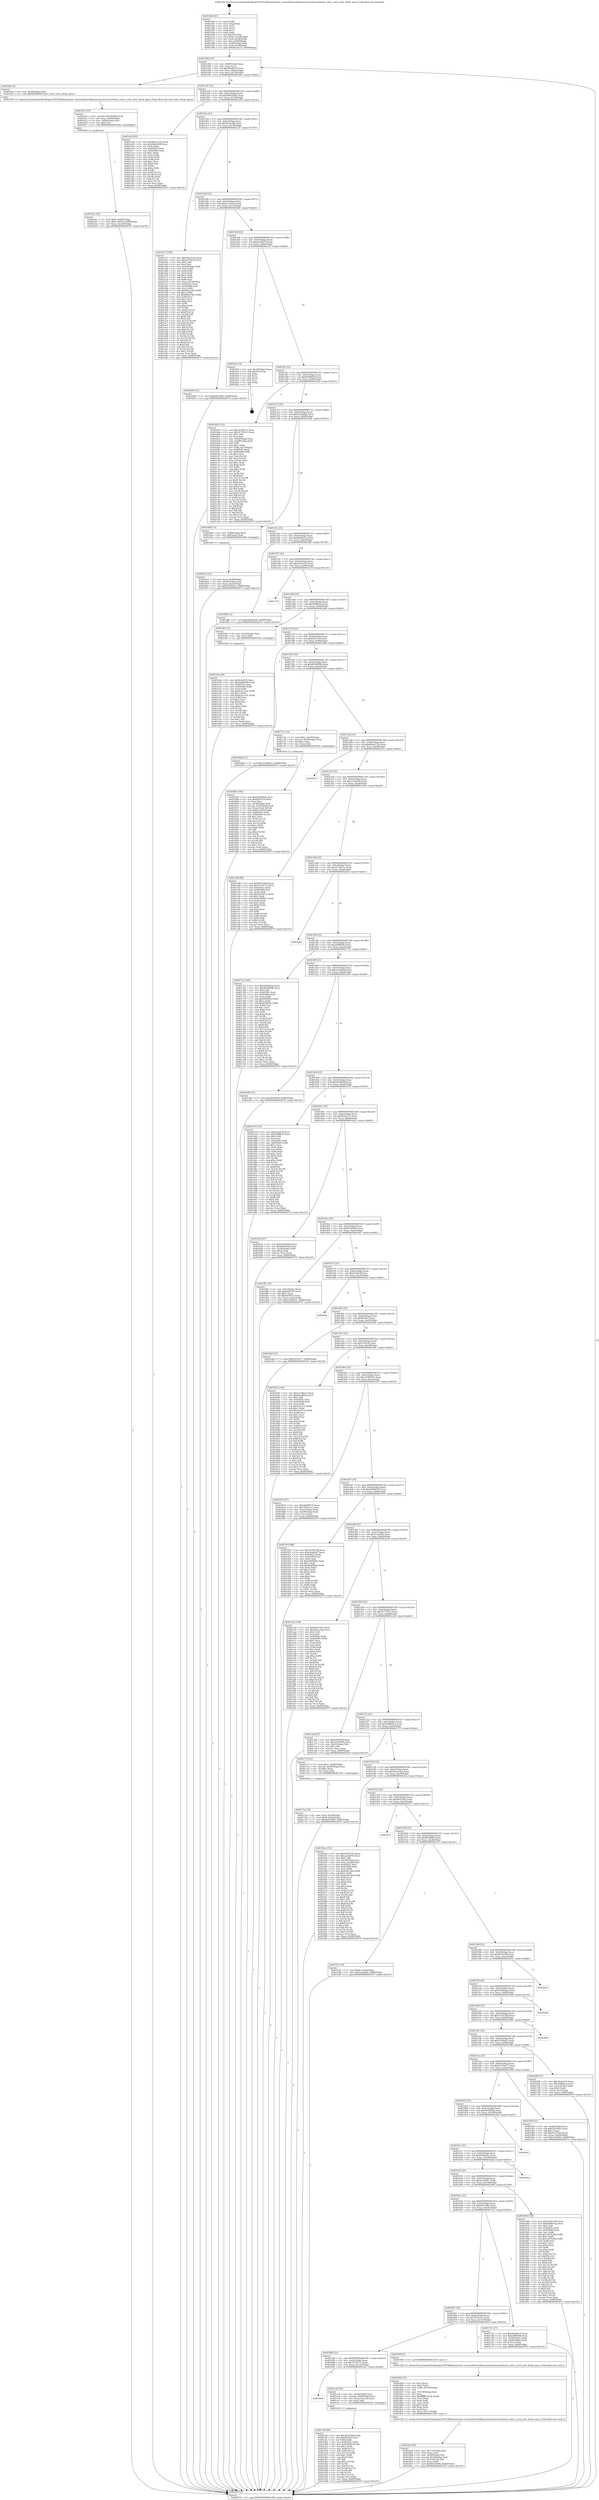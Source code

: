 digraph "0x401260" {
  label = "0x401260 (/mnt/c/Users/mathe/Desktop/tcc/POCII/binaries/extr_reactosdriversfilesystemsext2srcext4ext4_xattr.c_ext4_xattr_block_space_Final-ollvm.out::main(0))"
  labelloc = "t"
  node[shape=record]

  Entry [label="",width=0.3,height=0.3,shape=circle,fillcolor=black,style=filled]
  "0x40128d" [label="{
     0x40128d [23]\l
     | [instrs]\l
     &nbsp;&nbsp;0x40128d \<+3\>: mov -0x68(%rbp),%eax\l
     &nbsp;&nbsp;0x401290 \<+2\>: mov %eax,%ecx\l
     &nbsp;&nbsp;0x401292 \<+6\>: sub $0x8e6dba7f,%ecx\l
     &nbsp;&nbsp;0x401298 \<+3\>: mov %eax,-0x6c(%rbp)\l
     &nbsp;&nbsp;0x40129b \<+3\>: mov %ecx,-0x70(%rbp)\l
     &nbsp;&nbsp;0x40129e \<+6\>: je 0000000000401b0c \<main+0x8ac\>\l
  }"]
  "0x401b0c" [label="{
     0x401b0c [9]\l
     | [instrs]\l
     &nbsp;&nbsp;0x401b0c \<+4\>: mov -0x50(%rbp),%rdi\l
     &nbsp;&nbsp;0x401b10 \<+5\>: call 0000000000401240 \<ext4_xattr_block_space\>\l
     | [calls]\l
     &nbsp;&nbsp;0x401240 \{1\} (/mnt/c/Users/mathe/Desktop/tcc/POCII/binaries/extr_reactosdriversfilesystemsext2srcext4ext4_xattr.c_ext4_xattr_block_space_Final-ollvm.out::ext4_xattr_block_space)\l
  }"]
  "0x4012a4" [label="{
     0x4012a4 [22]\l
     | [instrs]\l
     &nbsp;&nbsp;0x4012a4 \<+5\>: jmp 00000000004012a9 \<main+0x49\>\l
     &nbsp;&nbsp;0x4012a9 \<+3\>: mov -0x6c(%rbp),%eax\l
     &nbsp;&nbsp;0x4012ac \<+5\>: sub $0x94656450,%eax\l
     &nbsp;&nbsp;0x4012b1 \<+3\>: mov %eax,-0x74(%rbp)\l
     &nbsp;&nbsp;0x4012b4 \<+6\>: je 0000000000401a04 \<main+0x7a4\>\l
  }"]
  Exit [label="",width=0.3,height=0.3,shape=circle,fillcolor=black,style=filled,peripheries=2]
  "0x401a04" [label="{
     0x401a04 [83]\l
     | [instrs]\l
     &nbsp;&nbsp;0x401a04 \<+5\>: mov $0xd9ae212b,%eax\l
     &nbsp;&nbsp;0x401a09 \<+5\>: mov $0x94ebc5f4,%ecx\l
     &nbsp;&nbsp;0x401a0e \<+2\>: xor %edx,%edx\l
     &nbsp;&nbsp;0x401a10 \<+7\>: mov 0x40505c,%esi\l
     &nbsp;&nbsp;0x401a17 \<+7\>: mov 0x405060,%edi\l
     &nbsp;&nbsp;0x401a1e \<+3\>: sub $0x1,%edx\l
     &nbsp;&nbsp;0x401a21 \<+3\>: mov %esi,%r8d\l
     &nbsp;&nbsp;0x401a24 \<+3\>: add %edx,%r8d\l
     &nbsp;&nbsp;0x401a27 \<+4\>: imul %r8d,%esi\l
     &nbsp;&nbsp;0x401a2b \<+3\>: and $0x1,%esi\l
     &nbsp;&nbsp;0x401a2e \<+3\>: cmp $0x0,%esi\l
     &nbsp;&nbsp;0x401a31 \<+4\>: sete %r9b\l
     &nbsp;&nbsp;0x401a35 \<+3\>: cmp $0xa,%edi\l
     &nbsp;&nbsp;0x401a38 \<+4\>: setl %r10b\l
     &nbsp;&nbsp;0x401a3c \<+3\>: mov %r9b,%r11b\l
     &nbsp;&nbsp;0x401a3f \<+3\>: and %r10b,%r11b\l
     &nbsp;&nbsp;0x401a42 \<+3\>: xor %r10b,%r9b\l
     &nbsp;&nbsp;0x401a45 \<+3\>: or %r9b,%r11b\l
     &nbsp;&nbsp;0x401a48 \<+4\>: test $0x1,%r11b\l
     &nbsp;&nbsp;0x401a4c \<+3\>: cmovne %ecx,%eax\l
     &nbsp;&nbsp;0x401a4f \<+3\>: mov %eax,-0x68(%rbp)\l
     &nbsp;&nbsp;0x401a52 \<+5\>: jmp 0000000000402079 \<main+0xe19\>\l
  }"]
  "0x4012ba" [label="{
     0x4012ba [22]\l
     | [instrs]\l
     &nbsp;&nbsp;0x4012ba \<+5\>: jmp 00000000004012bf \<main+0x5f\>\l
     &nbsp;&nbsp;0x4012bf \<+3\>: mov -0x6c(%rbp),%eax\l
     &nbsp;&nbsp;0x4012c2 \<+5\>: sub $0x94ebc5f4,%eax\l
     &nbsp;&nbsp;0x4012c7 \<+3\>: mov %eax,-0x78(%rbp)\l
     &nbsp;&nbsp;0x4012ca \<+6\>: je 0000000000401a57 \<main+0x7f7\>\l
  }"]
  "0x401e0a" [label="{
     0x401e0a [94]\l
     | [instrs]\l
     &nbsp;&nbsp;0x401e0a \<+5\>: mov $0xfe5af12f,%ecx\l
     &nbsp;&nbsp;0x401e0f \<+5\>: mov $0xee6e063d,%edx\l
     &nbsp;&nbsp;0x401e14 \<+7\>: mov 0x40505c,%esi\l
     &nbsp;&nbsp;0x401e1b \<+8\>: mov 0x405060,%r8d\l
     &nbsp;&nbsp;0x401e23 \<+3\>: mov %esi,%r9d\l
     &nbsp;&nbsp;0x401e26 \<+7\>: sub $0xd53e1c01,%r9d\l
     &nbsp;&nbsp;0x401e2d \<+4\>: sub $0x1,%r9d\l
     &nbsp;&nbsp;0x401e31 \<+7\>: add $0xd53e1c01,%r9d\l
     &nbsp;&nbsp;0x401e38 \<+4\>: imul %r9d,%esi\l
     &nbsp;&nbsp;0x401e3c \<+3\>: and $0x1,%esi\l
     &nbsp;&nbsp;0x401e3f \<+3\>: cmp $0x0,%esi\l
     &nbsp;&nbsp;0x401e42 \<+4\>: sete %r10b\l
     &nbsp;&nbsp;0x401e46 \<+4\>: cmp $0xa,%r8d\l
     &nbsp;&nbsp;0x401e4a \<+4\>: setl %r11b\l
     &nbsp;&nbsp;0x401e4e \<+3\>: mov %r10b,%bl\l
     &nbsp;&nbsp;0x401e51 \<+3\>: and %r11b,%bl\l
     &nbsp;&nbsp;0x401e54 \<+3\>: xor %r11b,%r10b\l
     &nbsp;&nbsp;0x401e57 \<+3\>: or %r10b,%bl\l
     &nbsp;&nbsp;0x401e5a \<+3\>: test $0x1,%bl\l
     &nbsp;&nbsp;0x401e5d \<+3\>: cmovne %edx,%ecx\l
     &nbsp;&nbsp;0x401e60 \<+3\>: mov %ecx,-0x68(%rbp)\l
     &nbsp;&nbsp;0x401e63 \<+5\>: jmp 0000000000402079 \<main+0xe19\>\l
  }"]
  "0x401a57" [label="{
     0x401a57 [169]\l
     | [instrs]\l
     &nbsp;&nbsp;0x401a57 \<+5\>: mov $0xd9ae212b,%eax\l
     &nbsp;&nbsp;0x401a5c \<+5\>: mov $0xac143ee2,%ecx\l
     &nbsp;&nbsp;0x401a61 \<+2\>: mov $0x1,%dl\l
     &nbsp;&nbsp;0x401a63 \<+2\>: xor %esi,%esi\l
     &nbsp;&nbsp;0x401a65 \<+3\>: mov -0x54(%rbp),%edi\l
     &nbsp;&nbsp;0x401a68 \<+3\>: mov %esi,%r8d\l
     &nbsp;&nbsp;0x401a6b \<+3\>: sub %edi,%r8d\l
     &nbsp;&nbsp;0x401a6e \<+2\>: mov %esi,%edi\l
     &nbsp;&nbsp;0x401a70 \<+3\>: sub $0x1,%edi\l
     &nbsp;&nbsp;0x401a73 \<+3\>: add %edi,%r8d\l
     &nbsp;&nbsp;0x401a76 \<+3\>: sub %r8d,%esi\l
     &nbsp;&nbsp;0x401a79 \<+3\>: mov %esi,-0x54(%rbp)\l
     &nbsp;&nbsp;0x401a7c \<+7\>: mov 0x40505c,%esi\l
     &nbsp;&nbsp;0x401a83 \<+7\>: mov 0x405060,%edi\l
     &nbsp;&nbsp;0x401a8a \<+3\>: mov %esi,%r8d\l
     &nbsp;&nbsp;0x401a8d \<+7\>: add $0x84b2c40c,%r8d\l
     &nbsp;&nbsp;0x401a94 \<+4\>: sub $0x1,%r8d\l
     &nbsp;&nbsp;0x401a98 \<+7\>: sub $0x84b2c40c,%r8d\l
     &nbsp;&nbsp;0x401a9f \<+4\>: imul %r8d,%esi\l
     &nbsp;&nbsp;0x401aa3 \<+3\>: and $0x1,%esi\l
     &nbsp;&nbsp;0x401aa6 \<+3\>: cmp $0x0,%esi\l
     &nbsp;&nbsp;0x401aa9 \<+4\>: sete %r9b\l
     &nbsp;&nbsp;0x401aad \<+3\>: cmp $0xa,%edi\l
     &nbsp;&nbsp;0x401ab0 \<+4\>: setl %r10b\l
     &nbsp;&nbsp;0x401ab4 \<+3\>: mov %r9b,%r11b\l
     &nbsp;&nbsp;0x401ab7 \<+4\>: xor $0xff,%r11b\l
     &nbsp;&nbsp;0x401abb \<+3\>: mov %r10b,%bl\l
     &nbsp;&nbsp;0x401abe \<+3\>: xor $0xff,%bl\l
     &nbsp;&nbsp;0x401ac1 \<+3\>: xor $0x0,%dl\l
     &nbsp;&nbsp;0x401ac4 \<+3\>: mov %r11b,%r14b\l
     &nbsp;&nbsp;0x401ac7 \<+4\>: and $0x0,%r14b\l
     &nbsp;&nbsp;0x401acb \<+3\>: and %dl,%r9b\l
     &nbsp;&nbsp;0x401ace \<+3\>: mov %bl,%r15b\l
     &nbsp;&nbsp;0x401ad1 \<+4\>: and $0x0,%r15b\l
     &nbsp;&nbsp;0x401ad5 \<+3\>: and %dl,%r10b\l
     &nbsp;&nbsp;0x401ad8 \<+3\>: or %r9b,%r14b\l
     &nbsp;&nbsp;0x401adb \<+3\>: or %r10b,%r15b\l
     &nbsp;&nbsp;0x401ade \<+3\>: xor %r15b,%r14b\l
     &nbsp;&nbsp;0x401ae1 \<+3\>: or %bl,%r11b\l
     &nbsp;&nbsp;0x401ae4 \<+4\>: xor $0xff,%r11b\l
     &nbsp;&nbsp;0x401ae8 \<+3\>: or $0x0,%dl\l
     &nbsp;&nbsp;0x401aeb \<+3\>: and %dl,%r11b\l
     &nbsp;&nbsp;0x401aee \<+3\>: or %r11b,%r14b\l
     &nbsp;&nbsp;0x401af1 \<+4\>: test $0x1,%r14b\l
     &nbsp;&nbsp;0x401af5 \<+3\>: cmovne %ecx,%eax\l
     &nbsp;&nbsp;0x401af8 \<+3\>: mov %eax,-0x68(%rbp)\l
     &nbsp;&nbsp;0x401afb \<+5\>: jmp 0000000000402079 \<main+0xe19\>\l
  }"]
  "0x4012d0" [label="{
     0x4012d0 [22]\l
     | [instrs]\l
     &nbsp;&nbsp;0x4012d0 \<+5\>: jmp 00000000004012d5 \<main+0x75\>\l
     &nbsp;&nbsp;0x4012d5 \<+3\>: mov -0x6c(%rbp),%eax\l
     &nbsp;&nbsp;0x4012d8 \<+5\>: sub $0xac143ee2,%eax\l
     &nbsp;&nbsp;0x4012dd \<+3\>: mov %eax,-0x7c(%rbp)\l
     &nbsp;&nbsp;0x4012e0 \<+6\>: je 0000000000401b00 \<main+0x8a0\>\l
  }"]
  "0x401cf4" [label="{
     0x401cf4 [89]\l
     | [instrs]\l
     &nbsp;&nbsp;0x401cf4 \<+5\>: mov $0x467fcd48,%edx\l
     &nbsp;&nbsp;0x401cf9 \<+5\>: mov $0x6830e3,%esi\l
     &nbsp;&nbsp;0x401cfe \<+3\>: xor %r8d,%r8d\l
     &nbsp;&nbsp;0x401d01 \<+8\>: mov 0x40505c,%r9d\l
     &nbsp;&nbsp;0x401d09 \<+8\>: mov 0x405060,%r10d\l
     &nbsp;&nbsp;0x401d11 \<+4\>: sub $0x1,%r8d\l
     &nbsp;&nbsp;0x401d15 \<+3\>: mov %r9d,%r11d\l
     &nbsp;&nbsp;0x401d18 \<+3\>: add %r8d,%r11d\l
     &nbsp;&nbsp;0x401d1b \<+4\>: imul %r11d,%r9d\l
     &nbsp;&nbsp;0x401d1f \<+4\>: and $0x1,%r9d\l
     &nbsp;&nbsp;0x401d23 \<+4\>: cmp $0x0,%r9d\l
     &nbsp;&nbsp;0x401d27 \<+3\>: sete %bl\l
     &nbsp;&nbsp;0x401d2a \<+4\>: cmp $0xa,%r10d\l
     &nbsp;&nbsp;0x401d2e \<+4\>: setl %r14b\l
     &nbsp;&nbsp;0x401d32 \<+3\>: mov %bl,%r15b\l
     &nbsp;&nbsp;0x401d35 \<+3\>: and %r14b,%r15b\l
     &nbsp;&nbsp;0x401d38 \<+3\>: xor %r14b,%bl\l
     &nbsp;&nbsp;0x401d3b \<+3\>: or %bl,%r15b\l
     &nbsp;&nbsp;0x401d3e \<+4\>: test $0x1,%r15b\l
     &nbsp;&nbsp;0x401d42 \<+3\>: cmovne %esi,%edx\l
     &nbsp;&nbsp;0x401d45 \<+3\>: mov %edx,-0x68(%rbp)\l
     &nbsp;&nbsp;0x401d48 \<+5\>: jmp 0000000000402079 \<main+0xe19\>\l
  }"]
  "0x401b00" [label="{
     0x401b00 [12]\l
     | [instrs]\l
     &nbsp;&nbsp;0x401b00 \<+7\>: movl $0x6b67df65,-0x68(%rbp)\l
     &nbsp;&nbsp;0x401b07 \<+5\>: jmp 0000000000402079 \<main+0xe19\>\l
  }"]
  "0x4012e6" [label="{
     0x4012e6 [22]\l
     | [instrs]\l
     &nbsp;&nbsp;0x4012e6 \<+5\>: jmp 00000000004012eb \<main+0x8b\>\l
     &nbsp;&nbsp;0x4012eb \<+3\>: mov -0x6c(%rbp),%eax\l
     &nbsp;&nbsp;0x4012ee \<+5\>: sub $0xaecbbf74,%eax\l
     &nbsp;&nbsp;0x4012f3 \<+3\>: mov %eax,-0x80(%rbp)\l
     &nbsp;&nbsp;0x4012f6 \<+6\>: je 0000000000401fc0 \<main+0xd60\>\l
  }"]
  "0x401699" [label="{
     0x401699\l
  }", style=dashed]
  "0x401fc0" [label="{
     0x401fc0 [19]\l
     | [instrs]\l
     &nbsp;&nbsp;0x401fc0 \<+3\>: mov -0x24(%rbp),%eax\l
     &nbsp;&nbsp;0x401fc3 \<+7\>: add $0x100,%rsp\l
     &nbsp;&nbsp;0x401fca \<+1\>: pop %rbx\l
     &nbsp;&nbsp;0x401fcb \<+2\>: pop %r12\l
     &nbsp;&nbsp;0x401fcd \<+2\>: pop %r14\l
     &nbsp;&nbsp;0x401fcf \<+2\>: pop %r15\l
     &nbsp;&nbsp;0x401fd1 \<+1\>: pop %rbp\l
     &nbsp;&nbsp;0x401fd2 \<+1\>: ret\l
  }"]
  "0x4012fc" [label="{
     0x4012fc [25]\l
     | [instrs]\l
     &nbsp;&nbsp;0x4012fc \<+5\>: jmp 0000000000401301 \<main+0xa1\>\l
     &nbsp;&nbsp;0x401301 \<+3\>: mov -0x6c(%rbp),%eax\l
     &nbsp;&nbsp;0x401304 \<+5\>: sub $0xb0e8f026,%eax\l
     &nbsp;&nbsp;0x401309 \<+6\>: mov %eax,-0x84(%rbp)\l
     &nbsp;&nbsp;0x40130f \<+6\>: je 0000000000401bd5 \<main+0x975\>\l
  }"]
  "0x401ce0" [label="{
     0x401ce0 [20]\l
     | [instrs]\l
     &nbsp;&nbsp;0x401ce0 \<+4\>: mov -0x50(%rbp),%rax\l
     &nbsp;&nbsp;0x401ce4 \<+4\>: movslq -0x64(%rbp),%rcx\l
     &nbsp;&nbsp;0x401ce8 \<+4\>: mov (%rax,%rcx,8),%rax\l
     &nbsp;&nbsp;0x401cec \<+3\>: mov %rax,%rdi\l
     &nbsp;&nbsp;0x401cef \<+5\>: call 0000000000401030 \<free@plt\>\l
     | [calls]\l
     &nbsp;&nbsp;0x401030 \{1\} (unknown)\l
  }"]
  "0x401bd5" [label="{
     0x401bd5 [152]\l
     | [instrs]\l
     &nbsp;&nbsp;0x401bd5 \<+5\>: mov $0xe279be7e,%eax\l
     &nbsp;&nbsp;0x401bda \<+5\>: mov $0x32770127,%ecx\l
     &nbsp;&nbsp;0x401bdf \<+2\>: mov $0x1,%dl\l
     &nbsp;&nbsp;0x401be1 \<+2\>: xor %esi,%esi\l
     &nbsp;&nbsp;0x401be3 \<+3\>: mov -0x64(%rbp),%edi\l
     &nbsp;&nbsp;0x401be6 \<+3\>: cmp -0x48(%rbp),%edi\l
     &nbsp;&nbsp;0x401be9 \<+4\>: setl %r8b\l
     &nbsp;&nbsp;0x401bed \<+4\>: and $0x1,%r8b\l
     &nbsp;&nbsp;0x401bf1 \<+4\>: mov %r8b,-0x25(%rbp)\l
     &nbsp;&nbsp;0x401bf5 \<+7\>: mov 0x40505c,%edi\l
     &nbsp;&nbsp;0x401bfc \<+8\>: mov 0x405060,%r9d\l
     &nbsp;&nbsp;0x401c04 \<+3\>: sub $0x1,%esi\l
     &nbsp;&nbsp;0x401c07 \<+3\>: mov %edi,%r10d\l
     &nbsp;&nbsp;0x401c0a \<+3\>: add %esi,%r10d\l
     &nbsp;&nbsp;0x401c0d \<+4\>: imul %r10d,%edi\l
     &nbsp;&nbsp;0x401c11 \<+3\>: and $0x1,%edi\l
     &nbsp;&nbsp;0x401c14 \<+3\>: cmp $0x0,%edi\l
     &nbsp;&nbsp;0x401c17 \<+4\>: sete %r8b\l
     &nbsp;&nbsp;0x401c1b \<+4\>: cmp $0xa,%r9d\l
     &nbsp;&nbsp;0x401c1f \<+4\>: setl %r11b\l
     &nbsp;&nbsp;0x401c23 \<+3\>: mov %r8b,%bl\l
     &nbsp;&nbsp;0x401c26 \<+3\>: xor $0xff,%bl\l
     &nbsp;&nbsp;0x401c29 \<+3\>: mov %r11b,%r14b\l
     &nbsp;&nbsp;0x401c2c \<+4\>: xor $0xff,%r14b\l
     &nbsp;&nbsp;0x401c30 \<+3\>: xor $0x0,%dl\l
     &nbsp;&nbsp;0x401c33 \<+3\>: mov %bl,%r15b\l
     &nbsp;&nbsp;0x401c36 \<+4\>: and $0x0,%r15b\l
     &nbsp;&nbsp;0x401c3a \<+3\>: and %dl,%r8b\l
     &nbsp;&nbsp;0x401c3d \<+3\>: mov %r14b,%r12b\l
     &nbsp;&nbsp;0x401c40 \<+4\>: and $0x0,%r12b\l
     &nbsp;&nbsp;0x401c44 \<+3\>: and %dl,%r11b\l
     &nbsp;&nbsp;0x401c47 \<+3\>: or %r8b,%r15b\l
     &nbsp;&nbsp;0x401c4a \<+3\>: or %r11b,%r12b\l
     &nbsp;&nbsp;0x401c4d \<+3\>: xor %r12b,%r15b\l
     &nbsp;&nbsp;0x401c50 \<+3\>: or %r14b,%bl\l
     &nbsp;&nbsp;0x401c53 \<+3\>: xor $0xff,%bl\l
     &nbsp;&nbsp;0x401c56 \<+3\>: or $0x0,%dl\l
     &nbsp;&nbsp;0x401c59 \<+2\>: and %dl,%bl\l
     &nbsp;&nbsp;0x401c5b \<+3\>: or %bl,%r15b\l
     &nbsp;&nbsp;0x401c5e \<+4\>: test $0x1,%r15b\l
     &nbsp;&nbsp;0x401c62 \<+3\>: cmovne %ecx,%eax\l
     &nbsp;&nbsp;0x401c65 \<+3\>: mov %eax,-0x68(%rbp)\l
     &nbsp;&nbsp;0x401c68 \<+5\>: jmp 0000000000402079 \<main+0xe19\>\l
  }"]
  "0x401315" [label="{
     0x401315 [25]\l
     | [instrs]\l
     &nbsp;&nbsp;0x401315 \<+5\>: jmp 000000000040131a \<main+0xba\>\l
     &nbsp;&nbsp;0x40131a \<+3\>: mov -0x6c(%rbp),%eax\l
     &nbsp;&nbsp;0x40131d \<+5\>: sub $0xb1b02d26,%eax\l
     &nbsp;&nbsp;0x401322 \<+6\>: mov %eax,-0x88(%rbp)\l
     &nbsp;&nbsp;0x401328 \<+6\>: je 00000000004016d6 \<main+0x476\>\l
  }"]
  "0x401b2c" [label="{
     0x401b2c [25]\l
     | [instrs]\l
     &nbsp;&nbsp;0x401b2c \<+7\>: movl $0x0,-0x64(%rbp)\l
     &nbsp;&nbsp;0x401b33 \<+7\>: movl $0x1cbf10b,-0x68(%rbp)\l
     &nbsp;&nbsp;0x401b3a \<+6\>: mov %eax,-0x120(%rbp)\l
     &nbsp;&nbsp;0x401b40 \<+5\>: jmp 0000000000402079 \<main+0xe19\>\l
  }"]
  "0x4016d6" [label="{
     0x4016d6 [13]\l
     | [instrs]\l
     &nbsp;&nbsp;0x4016d6 \<+4\>: mov -0x40(%rbp),%rax\l
     &nbsp;&nbsp;0x4016da \<+4\>: mov 0x8(%rax),%rdi\l
     &nbsp;&nbsp;0x4016de \<+5\>: call 0000000000401060 \<atoi@plt\>\l
     | [calls]\l
     &nbsp;&nbsp;0x401060 \{1\} (unknown)\l
  }"]
  "0x40132e" [label="{
     0x40132e [25]\l
     | [instrs]\l
     &nbsp;&nbsp;0x40132e \<+5\>: jmp 0000000000401333 \<main+0xd3\>\l
     &nbsp;&nbsp;0x401333 \<+3\>: mov -0x6c(%rbp),%eax\l
     &nbsp;&nbsp;0x401336 \<+5\>: sub $0xb688d7aa,%eax\l
     &nbsp;&nbsp;0x40133b \<+6\>: mov %eax,-0x8c(%rbp)\l
     &nbsp;&nbsp;0x401341 \<+6\>: je 00000000004019f8 \<main+0x798\>\l
  }"]
  "0x401b15" [label="{
     0x401b15 [23]\l
     | [instrs]\l
     &nbsp;&nbsp;0x401b15 \<+10\>: movabs $0x4030b6,%rdi\l
     &nbsp;&nbsp;0x401b1f \<+3\>: mov %eax,-0x60(%rbp)\l
     &nbsp;&nbsp;0x401b22 \<+3\>: mov -0x60(%rbp),%esi\l
     &nbsp;&nbsp;0x401b25 \<+2\>: mov $0x0,%al\l
     &nbsp;&nbsp;0x401b27 \<+5\>: call 0000000000401040 \<printf@plt\>\l
     | [calls]\l
     &nbsp;&nbsp;0x401040 \{1\} (unknown)\l
  }"]
  "0x4019f8" [label="{
     0x4019f8 [12]\l
     | [instrs]\l
     &nbsp;&nbsp;0x4019f8 \<+7\>: movl $0x94656450,-0x68(%rbp)\l
     &nbsp;&nbsp;0x4019ff \<+5\>: jmp 0000000000402079 \<main+0xe19\>\l
  }"]
  "0x401347" [label="{
     0x401347 [25]\l
     | [instrs]\l
     &nbsp;&nbsp;0x401347 \<+5\>: jmp 000000000040134c \<main+0xec\>\l
     &nbsp;&nbsp;0x40134c \<+3\>: mov -0x6c(%rbp),%eax\l
     &nbsp;&nbsp;0x40134f \<+5\>: sub $0xc9e4c018,%eax\l
     &nbsp;&nbsp;0x401354 \<+6\>: mov %eax,-0x90(%rbp)\l
     &nbsp;&nbsp;0x40135a \<+6\>: je 0000000000401e74 \<main+0xc14\>\l
  }"]
  "0x4018cd" [label="{
     0x4018cd [36]\l
     | [instrs]\l
     &nbsp;&nbsp;0x4018cd \<+6\>: mov -0x11c(%rbp),%ecx\l
     &nbsp;&nbsp;0x4018d3 \<+3\>: imul %eax,%ecx\l
     &nbsp;&nbsp;0x4018d6 \<+4\>: mov -0x50(%rbp),%r8\l
     &nbsp;&nbsp;0x4018da \<+4\>: movslq -0x54(%rbp),%r9\l
     &nbsp;&nbsp;0x4018de \<+4\>: mov (%r8,%r9,8),%r8\l
     &nbsp;&nbsp;0x4018e2 \<+3\>: mov %ecx,(%r8)\l
     &nbsp;&nbsp;0x4018e5 \<+7\>: movl $0xf6105b9d,-0x68(%rbp)\l
     &nbsp;&nbsp;0x4018ec \<+5\>: jmp 0000000000402079 \<main+0xe19\>\l
  }"]
  "0x401e74" [label="{
     0x401e74\l
  }", style=dashed]
  "0x401360" [label="{
     0x401360 [25]\l
     | [instrs]\l
     &nbsp;&nbsp;0x401360 \<+5\>: jmp 0000000000401365 \<main+0x105\>\l
     &nbsp;&nbsp;0x401365 \<+3\>: mov -0x6c(%rbp),%eax\l
     &nbsp;&nbsp;0x401368 \<+5\>: sub $0xd58ffb35,%eax\l
     &nbsp;&nbsp;0x40136d \<+6\>: mov %eax,-0x94(%rbp)\l
     &nbsp;&nbsp;0x401373 \<+6\>: je 0000000000401dfe \<main+0xb9e\>\l
  }"]
  "0x401899" [label="{
     0x401899 [52]\l
     | [instrs]\l
     &nbsp;&nbsp;0x401899 \<+2\>: xor %ecx,%ecx\l
     &nbsp;&nbsp;0x40189b \<+5\>: mov $0x2,%edx\l
     &nbsp;&nbsp;0x4018a0 \<+6\>: mov %edx,-0x118(%rbp)\l
     &nbsp;&nbsp;0x4018a6 \<+1\>: cltd\l
     &nbsp;&nbsp;0x4018a7 \<+6\>: mov -0x118(%rbp),%esi\l
     &nbsp;&nbsp;0x4018ad \<+2\>: idiv %esi\l
     &nbsp;&nbsp;0x4018af \<+6\>: imul $0xfffffffe,%edx,%edx\l
     &nbsp;&nbsp;0x4018b5 \<+2\>: mov %ecx,%edi\l
     &nbsp;&nbsp;0x4018b7 \<+2\>: sub %edx,%edi\l
     &nbsp;&nbsp;0x4018b9 \<+2\>: mov %ecx,%edx\l
     &nbsp;&nbsp;0x4018bb \<+3\>: sub $0x1,%edx\l
     &nbsp;&nbsp;0x4018be \<+2\>: add %edx,%edi\l
     &nbsp;&nbsp;0x4018c0 \<+2\>: sub %edi,%ecx\l
     &nbsp;&nbsp;0x4018c2 \<+6\>: mov %ecx,-0x11c(%rbp)\l
     &nbsp;&nbsp;0x4018c8 \<+5\>: call 0000000000401160 \<next_i\>\l
     | [calls]\l
     &nbsp;&nbsp;0x401160 \{1\} (/mnt/c/Users/mathe/Desktop/tcc/POCII/binaries/extr_reactosdriversfilesystemsext2srcext4ext4_xattr.c_ext4_xattr_block_space_Final-ollvm.out::next_i)\l
  }"]
  "0x401dfe" [label="{
     0x401dfe [12]\l
     | [instrs]\l
     &nbsp;&nbsp;0x401dfe \<+4\>: mov -0x50(%rbp),%rax\l
     &nbsp;&nbsp;0x401e02 \<+3\>: mov %rax,%rdi\l
     &nbsp;&nbsp;0x401e05 \<+5\>: call 0000000000401030 \<free@plt\>\l
     | [calls]\l
     &nbsp;&nbsp;0x401030 \{1\} (unknown)\l
  }"]
  "0x401379" [label="{
     0x401379 [25]\l
     | [instrs]\l
     &nbsp;&nbsp;0x401379 \<+5\>: jmp 000000000040137e \<main+0x11e\>\l
     &nbsp;&nbsp;0x40137e \<+3\>: mov -0x6c(%rbp),%eax\l
     &nbsp;&nbsp;0x401381 \<+5\>: sub $0xd5f37cef,%eax\l
     &nbsp;&nbsp;0x401386 \<+6\>: mov %eax,-0x98(%rbp)\l
     &nbsp;&nbsp;0x40138c \<+6\>: je 000000000040186d \<main+0x60d\>\l
  }"]
  "0x401680" [label="{
     0x401680 [25]\l
     | [instrs]\l
     &nbsp;&nbsp;0x401680 \<+5\>: jmp 0000000000401685 \<main+0x425\>\l
     &nbsp;&nbsp;0x401685 \<+3\>: mov -0x6c(%rbp),%eax\l
     &nbsp;&nbsp;0x401688 \<+5\>: sub $0x7f118773,%eax\l
     &nbsp;&nbsp;0x40168d \<+6\>: mov %eax,-0x114(%rbp)\l
     &nbsp;&nbsp;0x401693 \<+6\>: je 0000000000401ce0 \<main+0xa80\>\l
  }"]
  "0x40186d" [label="{
     0x40186d [12]\l
     | [instrs]\l
     &nbsp;&nbsp;0x40186d \<+7\>: movl $0x21082851,-0x68(%rbp)\l
     &nbsp;&nbsp;0x401874 \<+5\>: jmp 0000000000402079 \<main+0xe19\>\l
  }"]
  "0x401392" [label="{
     0x401392 [25]\l
     | [instrs]\l
     &nbsp;&nbsp;0x401392 \<+5\>: jmp 0000000000401397 \<main+0x137\>\l
     &nbsp;&nbsp;0x401397 \<+3\>: mov -0x6c(%rbp),%eax\l
     &nbsp;&nbsp;0x40139a \<+5\>: sub $0xd854949b,%eax\l
     &nbsp;&nbsp;0x40139f \<+6\>: mov %eax,-0x9c(%rbp)\l
     &nbsp;&nbsp;0x4013a5 \<+6\>: je 00000000004017ec \<main+0x58c\>\l
  }"]
  "0x401894" [label="{
     0x401894 [5]\l
     | [instrs]\l
     &nbsp;&nbsp;0x401894 \<+5\>: call 0000000000401160 \<next_i\>\l
     | [calls]\l
     &nbsp;&nbsp;0x401160 \{1\} (/mnt/c/Users/mathe/Desktop/tcc/POCII/binaries/extr_reactosdriversfilesystemsext2srcext4ext4_xattr.c_ext4_xattr_block_space_Final-ollvm.out::next_i)\l
  }"]
  "0x4017ec" [label="{
     0x4017ec [23]\l
     | [instrs]\l
     &nbsp;&nbsp;0x4017ec \<+7\>: movl $0x1,-0x58(%rbp)\l
     &nbsp;&nbsp;0x4017f3 \<+4\>: movslq -0x58(%rbp),%rax\l
     &nbsp;&nbsp;0x4017f7 \<+4\>: shl $0x2,%rax\l
     &nbsp;&nbsp;0x4017fb \<+3\>: mov %rax,%rdi\l
     &nbsp;&nbsp;0x4017fe \<+5\>: call 0000000000401050 \<malloc@plt\>\l
     | [calls]\l
     &nbsp;&nbsp;0x401050 \{1\} (unknown)\l
  }"]
  "0x4013ab" [label="{
     0x4013ab [25]\l
     | [instrs]\l
     &nbsp;&nbsp;0x4013ab \<+5\>: jmp 00000000004013b0 \<main+0x150\>\l
     &nbsp;&nbsp;0x4013b0 \<+3\>: mov -0x6c(%rbp),%eax\l
     &nbsp;&nbsp;0x4013b3 \<+5\>: sub $0xd9ae212b,%eax\l
     &nbsp;&nbsp;0x4013b8 \<+6\>: mov %eax,-0xa0(%rbp)\l
     &nbsp;&nbsp;0x4013be \<+6\>: je 0000000000402015 \<main+0xdb5\>\l
  }"]
  "0x401803" [label="{
     0x401803 [106]\l
     | [instrs]\l
     &nbsp;&nbsp;0x401803 \<+5\>: mov $0x6430d0eb,%ecx\l
     &nbsp;&nbsp;0x401808 \<+5\>: mov $0xd5f37cef,%edx\l
     &nbsp;&nbsp;0x40180d \<+2\>: xor %esi,%esi\l
     &nbsp;&nbsp;0x40180f \<+4\>: mov -0x50(%rbp),%rdi\l
     &nbsp;&nbsp;0x401813 \<+4\>: movslq -0x54(%rbp),%r8\l
     &nbsp;&nbsp;0x401817 \<+4\>: mov %rax,(%rdi,%r8,8)\l
     &nbsp;&nbsp;0x40181b \<+7\>: movl $0x0,-0x5c(%rbp)\l
     &nbsp;&nbsp;0x401822 \<+8\>: mov 0x40505c,%r9d\l
     &nbsp;&nbsp;0x40182a \<+8\>: mov 0x405060,%r10d\l
     &nbsp;&nbsp;0x401832 \<+3\>: sub $0x1,%esi\l
     &nbsp;&nbsp;0x401835 \<+3\>: mov %r9d,%r11d\l
     &nbsp;&nbsp;0x401838 \<+3\>: add %esi,%r11d\l
     &nbsp;&nbsp;0x40183b \<+4\>: imul %r11d,%r9d\l
     &nbsp;&nbsp;0x40183f \<+4\>: and $0x1,%r9d\l
     &nbsp;&nbsp;0x401843 \<+4\>: cmp $0x0,%r9d\l
     &nbsp;&nbsp;0x401847 \<+3\>: sete %bl\l
     &nbsp;&nbsp;0x40184a \<+4\>: cmp $0xa,%r10d\l
     &nbsp;&nbsp;0x40184e \<+4\>: setl %r14b\l
     &nbsp;&nbsp;0x401852 \<+3\>: mov %bl,%r15b\l
     &nbsp;&nbsp;0x401855 \<+3\>: and %r14b,%r15b\l
     &nbsp;&nbsp;0x401858 \<+3\>: xor %r14b,%bl\l
     &nbsp;&nbsp;0x40185b \<+3\>: or %bl,%r15b\l
     &nbsp;&nbsp;0x40185e \<+4\>: test $0x1,%r15b\l
     &nbsp;&nbsp;0x401862 \<+3\>: cmovne %edx,%ecx\l
     &nbsp;&nbsp;0x401865 \<+3\>: mov %ecx,-0x68(%rbp)\l
     &nbsp;&nbsp;0x401868 \<+5\>: jmp 0000000000402079 \<main+0xe19\>\l
  }"]
  "0x402015" [label="{
     0x402015\l
  }", style=dashed]
  "0x4013c4" [label="{
     0x4013c4 [25]\l
     | [instrs]\l
     &nbsp;&nbsp;0x4013c4 \<+5\>: jmp 00000000004013c9 \<main+0x169\>\l
     &nbsp;&nbsp;0x4013c9 \<+3\>: mov -0x6c(%rbp),%eax\l
     &nbsp;&nbsp;0x4013cc \<+5\>: sub $0xe15e6206,%eax\l
     &nbsp;&nbsp;0x4013d1 \<+6\>: mov %eax,-0xa4(%rbp)\l
     &nbsp;&nbsp;0x4013d7 \<+6\>: je 0000000000401c88 \<main+0xa28\>\l
  }"]
  "0x401667" [label="{
     0x401667 [25]\l
     | [instrs]\l
     &nbsp;&nbsp;0x401667 \<+5\>: jmp 000000000040166c \<main+0x40c\>\l
     &nbsp;&nbsp;0x40166c \<+3\>: mov -0x6c(%rbp),%eax\l
     &nbsp;&nbsp;0x40166f \<+5\>: sub $0x7924ccc1,%eax\l
     &nbsp;&nbsp;0x401674 \<+6\>: mov %eax,-0x110(%rbp)\l
     &nbsp;&nbsp;0x40167a \<+6\>: je 0000000000401894 \<main+0x634\>\l
  }"]
  "0x401c88" [label="{
     0x401c88 [88]\l
     | [instrs]\l
     &nbsp;&nbsp;0x401c88 \<+5\>: mov $0x467fcd48,%eax\l
     &nbsp;&nbsp;0x401c8d \<+5\>: mov $0x7f118773,%ecx\l
     &nbsp;&nbsp;0x401c92 \<+7\>: mov 0x40505c,%edx\l
     &nbsp;&nbsp;0x401c99 \<+7\>: mov 0x405060,%esi\l
     &nbsp;&nbsp;0x401ca0 \<+2\>: mov %edx,%edi\l
     &nbsp;&nbsp;0x401ca2 \<+6\>: add $0xb2930611,%edi\l
     &nbsp;&nbsp;0x401ca8 \<+3\>: sub $0x1,%edi\l
     &nbsp;&nbsp;0x401cab \<+6\>: sub $0xb2930611,%edi\l
     &nbsp;&nbsp;0x401cb1 \<+3\>: imul %edi,%edx\l
     &nbsp;&nbsp;0x401cb4 \<+3\>: and $0x1,%edx\l
     &nbsp;&nbsp;0x401cb7 \<+3\>: cmp $0x0,%edx\l
     &nbsp;&nbsp;0x401cba \<+4\>: sete %r8b\l
     &nbsp;&nbsp;0x401cbe \<+3\>: cmp $0xa,%esi\l
     &nbsp;&nbsp;0x401cc1 \<+4\>: setl %r9b\l
     &nbsp;&nbsp;0x401cc5 \<+3\>: mov %r8b,%r10b\l
     &nbsp;&nbsp;0x401cc8 \<+3\>: and %r9b,%r10b\l
     &nbsp;&nbsp;0x401ccb \<+3\>: xor %r9b,%r8b\l
     &nbsp;&nbsp;0x401cce \<+3\>: or %r8b,%r10b\l
     &nbsp;&nbsp;0x401cd1 \<+4\>: test $0x1,%r10b\l
     &nbsp;&nbsp;0x401cd5 \<+3\>: cmovne %ecx,%eax\l
     &nbsp;&nbsp;0x401cd8 \<+3\>: mov %eax,-0x68(%rbp)\l
     &nbsp;&nbsp;0x401cdb \<+5\>: jmp 0000000000402079 \<main+0xe19\>\l
  }"]
  "0x4013dd" [label="{
     0x4013dd [25]\l
     | [instrs]\l
     &nbsp;&nbsp;0x4013dd \<+5\>: jmp 00000000004013e2 \<main+0x182\>\l
     &nbsp;&nbsp;0x4013e2 \<+3\>: mov -0x6c(%rbp),%eax\l
     &nbsp;&nbsp;0x4013e5 \<+5\>: sub $0xe279be7e,%eax\l
     &nbsp;&nbsp;0x4013ea \<+6\>: mov %eax,-0xa8(%rbp)\l
     &nbsp;&nbsp;0x4013f0 \<+6\>: je 000000000040202e \<main+0xdce\>\l
  }"]
  "0x401741" [label="{
     0x401741 [27]\l
     | [instrs]\l
     &nbsp;&nbsp;0x401741 \<+5\>: mov $0x8e6dba7f,%eax\l
     &nbsp;&nbsp;0x401746 \<+5\>: mov $0xe6f98366,%ecx\l
     &nbsp;&nbsp;0x40174b \<+3\>: mov -0x54(%rbp),%edx\l
     &nbsp;&nbsp;0x40174e \<+3\>: cmp -0x48(%rbp),%edx\l
     &nbsp;&nbsp;0x401751 \<+3\>: cmovl %ecx,%eax\l
     &nbsp;&nbsp;0x401754 \<+3\>: mov %eax,-0x68(%rbp)\l
     &nbsp;&nbsp;0x401757 \<+5\>: jmp 0000000000402079 \<main+0xe19\>\l
  }"]
  "0x40202e" [label="{
     0x40202e\l
  }", style=dashed]
  "0x4013f6" [label="{
     0x4013f6 [25]\l
     | [instrs]\l
     &nbsp;&nbsp;0x4013f6 \<+5\>: jmp 00000000004013fb \<main+0x19b\>\l
     &nbsp;&nbsp;0x4013fb \<+3\>: mov -0x6c(%rbp),%eax\l
     &nbsp;&nbsp;0x4013fe \<+5\>: sub $0xe6f98366,%eax\l
     &nbsp;&nbsp;0x401403 \<+6\>: mov %eax,-0xac(%rbp)\l
     &nbsp;&nbsp;0x401409 \<+6\>: je 000000000040175c \<main+0x4fc\>\l
  }"]
  "0x40164e" [label="{
     0x40164e [25]\l
     | [instrs]\l
     &nbsp;&nbsp;0x40164e \<+5\>: jmp 0000000000401653 \<main+0x3f3\>\l
     &nbsp;&nbsp;0x401653 \<+3\>: mov -0x6c(%rbp),%eax\l
     &nbsp;&nbsp;0x401656 \<+5\>: sub $0x6b67df65,%eax\l
     &nbsp;&nbsp;0x40165b \<+6\>: mov %eax,-0x10c(%rbp)\l
     &nbsp;&nbsp;0x401661 \<+6\>: je 0000000000401741 \<main+0x4e1\>\l
  }"]
  "0x40175c" [label="{
     0x40175c [144]\l
     | [instrs]\l
     &nbsp;&nbsp;0x40175c \<+5\>: mov $0x6430d0eb,%eax\l
     &nbsp;&nbsp;0x401761 \<+5\>: mov $0xd854949b,%ecx\l
     &nbsp;&nbsp;0x401766 \<+2\>: mov $0x1,%dl\l
     &nbsp;&nbsp;0x401768 \<+7\>: mov 0x40505c,%esi\l
     &nbsp;&nbsp;0x40176f \<+7\>: mov 0x405060,%edi\l
     &nbsp;&nbsp;0x401776 \<+3\>: mov %esi,%r8d\l
     &nbsp;&nbsp;0x401779 \<+7\>: sub $0xf936f85c,%r8d\l
     &nbsp;&nbsp;0x401780 \<+4\>: sub $0x1,%r8d\l
     &nbsp;&nbsp;0x401784 \<+7\>: add $0xf936f85c,%r8d\l
     &nbsp;&nbsp;0x40178b \<+4\>: imul %r8d,%esi\l
     &nbsp;&nbsp;0x40178f \<+3\>: and $0x1,%esi\l
     &nbsp;&nbsp;0x401792 \<+3\>: cmp $0x0,%esi\l
     &nbsp;&nbsp;0x401795 \<+4\>: sete %r9b\l
     &nbsp;&nbsp;0x401799 \<+3\>: cmp $0xa,%edi\l
     &nbsp;&nbsp;0x40179c \<+4\>: setl %r10b\l
     &nbsp;&nbsp;0x4017a0 \<+3\>: mov %r9b,%r11b\l
     &nbsp;&nbsp;0x4017a3 \<+4\>: xor $0xff,%r11b\l
     &nbsp;&nbsp;0x4017a7 \<+3\>: mov %r10b,%bl\l
     &nbsp;&nbsp;0x4017aa \<+3\>: xor $0xff,%bl\l
     &nbsp;&nbsp;0x4017ad \<+3\>: xor $0x0,%dl\l
     &nbsp;&nbsp;0x4017b0 \<+3\>: mov %r11b,%r14b\l
     &nbsp;&nbsp;0x4017b3 \<+4\>: and $0x0,%r14b\l
     &nbsp;&nbsp;0x4017b7 \<+3\>: and %dl,%r9b\l
     &nbsp;&nbsp;0x4017ba \<+3\>: mov %bl,%r15b\l
     &nbsp;&nbsp;0x4017bd \<+4\>: and $0x0,%r15b\l
     &nbsp;&nbsp;0x4017c1 \<+3\>: and %dl,%r10b\l
     &nbsp;&nbsp;0x4017c4 \<+3\>: or %r9b,%r14b\l
     &nbsp;&nbsp;0x4017c7 \<+3\>: or %r10b,%r15b\l
     &nbsp;&nbsp;0x4017ca \<+3\>: xor %r15b,%r14b\l
     &nbsp;&nbsp;0x4017cd \<+3\>: or %bl,%r11b\l
     &nbsp;&nbsp;0x4017d0 \<+4\>: xor $0xff,%r11b\l
     &nbsp;&nbsp;0x4017d4 \<+3\>: or $0x0,%dl\l
     &nbsp;&nbsp;0x4017d7 \<+3\>: and %dl,%r11b\l
     &nbsp;&nbsp;0x4017da \<+3\>: or %r11b,%r14b\l
     &nbsp;&nbsp;0x4017dd \<+4\>: test $0x1,%r14b\l
     &nbsp;&nbsp;0x4017e1 \<+3\>: cmovne %ecx,%eax\l
     &nbsp;&nbsp;0x4017e4 \<+3\>: mov %eax,-0x68(%rbp)\l
     &nbsp;&nbsp;0x4017e7 \<+5\>: jmp 0000000000402079 \<main+0xe19\>\l
  }"]
  "0x40140f" [label="{
     0x40140f [25]\l
     | [instrs]\l
     &nbsp;&nbsp;0x40140f \<+5\>: jmp 0000000000401414 \<main+0x1b4\>\l
     &nbsp;&nbsp;0x401414 \<+3\>: mov -0x6c(%rbp),%eax\l
     &nbsp;&nbsp;0x401417 \<+5\>: sub $0xee6e063d,%eax\l
     &nbsp;&nbsp;0x40141c \<+6\>: mov %eax,-0xb0(%rbp)\l
     &nbsp;&nbsp;0x401422 \<+6\>: je 0000000000401e68 \<main+0xc08\>\l
  }"]
  "0x401968" [label="{
     0x401968 [144]\l
     | [instrs]\l
     &nbsp;&nbsp;0x401968 \<+5\>: mov $0x52261548,%eax\l
     &nbsp;&nbsp;0x40196d \<+5\>: mov $0xb688d7aa,%ecx\l
     &nbsp;&nbsp;0x401972 \<+2\>: mov $0x1,%dl\l
     &nbsp;&nbsp;0x401974 \<+7\>: mov 0x40505c,%esi\l
     &nbsp;&nbsp;0x40197b \<+7\>: mov 0x405060,%edi\l
     &nbsp;&nbsp;0x401982 \<+3\>: mov %esi,%r8d\l
     &nbsp;&nbsp;0x401985 \<+7\>: add $0x1a67b29a,%r8d\l
     &nbsp;&nbsp;0x40198c \<+4\>: sub $0x1,%r8d\l
     &nbsp;&nbsp;0x401990 \<+7\>: sub $0x1a67b29a,%r8d\l
     &nbsp;&nbsp;0x401997 \<+4\>: imul %r8d,%esi\l
     &nbsp;&nbsp;0x40199b \<+3\>: and $0x1,%esi\l
     &nbsp;&nbsp;0x40199e \<+3\>: cmp $0x0,%esi\l
     &nbsp;&nbsp;0x4019a1 \<+4\>: sete %r9b\l
     &nbsp;&nbsp;0x4019a5 \<+3\>: cmp $0xa,%edi\l
     &nbsp;&nbsp;0x4019a8 \<+4\>: setl %r10b\l
     &nbsp;&nbsp;0x4019ac \<+3\>: mov %r9b,%r11b\l
     &nbsp;&nbsp;0x4019af \<+4\>: xor $0xff,%r11b\l
     &nbsp;&nbsp;0x4019b3 \<+3\>: mov %r10b,%bl\l
     &nbsp;&nbsp;0x4019b6 \<+3\>: xor $0xff,%bl\l
     &nbsp;&nbsp;0x4019b9 \<+3\>: xor $0x0,%dl\l
     &nbsp;&nbsp;0x4019bc \<+3\>: mov %r11b,%r14b\l
     &nbsp;&nbsp;0x4019bf \<+4\>: and $0x0,%r14b\l
     &nbsp;&nbsp;0x4019c3 \<+3\>: and %dl,%r9b\l
     &nbsp;&nbsp;0x4019c6 \<+3\>: mov %bl,%r15b\l
     &nbsp;&nbsp;0x4019c9 \<+4\>: and $0x0,%r15b\l
     &nbsp;&nbsp;0x4019cd \<+3\>: and %dl,%r10b\l
     &nbsp;&nbsp;0x4019d0 \<+3\>: or %r9b,%r14b\l
     &nbsp;&nbsp;0x4019d3 \<+3\>: or %r10b,%r15b\l
     &nbsp;&nbsp;0x4019d6 \<+3\>: xor %r15b,%r14b\l
     &nbsp;&nbsp;0x4019d9 \<+3\>: or %bl,%r11b\l
     &nbsp;&nbsp;0x4019dc \<+4\>: xor $0xff,%r11b\l
     &nbsp;&nbsp;0x4019e0 \<+3\>: or $0x0,%dl\l
     &nbsp;&nbsp;0x4019e3 \<+3\>: and %dl,%r11b\l
     &nbsp;&nbsp;0x4019e6 \<+3\>: or %r11b,%r14b\l
     &nbsp;&nbsp;0x4019e9 \<+4\>: test $0x1,%r14b\l
     &nbsp;&nbsp;0x4019ed \<+3\>: cmovne %ecx,%eax\l
     &nbsp;&nbsp;0x4019f0 \<+3\>: mov %eax,-0x68(%rbp)\l
     &nbsp;&nbsp;0x4019f3 \<+5\>: jmp 0000000000402079 \<main+0xe19\>\l
  }"]
  "0x401e68" [label="{
     0x401e68 [12]\l
     | [instrs]\l
     &nbsp;&nbsp;0x401e68 \<+7\>: movl $0x46549fe9,-0x68(%rbp)\l
     &nbsp;&nbsp;0x401e6f \<+5\>: jmp 0000000000402079 \<main+0xe19\>\l
  }"]
  "0x401428" [label="{
     0x401428 [25]\l
     | [instrs]\l
     &nbsp;&nbsp;0x401428 \<+5\>: jmp 000000000040142d \<main+0x1cd\>\l
     &nbsp;&nbsp;0x40142d \<+3\>: mov -0x6c(%rbp),%eax\l
     &nbsp;&nbsp;0x401430 \<+5\>: sub $0xef2d93df,%eax\l
     &nbsp;&nbsp;0x401435 \<+6\>: mov %eax,-0xb4(%rbp)\l
     &nbsp;&nbsp;0x40143b \<+6\>: je 0000000000401d78 \<main+0xb18\>\l
  }"]
  "0x401635" [label="{
     0x401635 [25]\l
     | [instrs]\l
     &nbsp;&nbsp;0x401635 \<+5\>: jmp 000000000040163a \<main+0x3da\>\l
     &nbsp;&nbsp;0x40163a \<+3\>: mov -0x6c(%rbp),%eax\l
     &nbsp;&nbsp;0x40163d \<+5\>: sub $0x6ace8a47,%eax\l
     &nbsp;&nbsp;0x401642 \<+6\>: mov %eax,-0x108(%rbp)\l
     &nbsp;&nbsp;0x401648 \<+6\>: je 0000000000401968 \<main+0x708\>\l
  }"]
  "0x401d78" [label="{
     0x401d78 [134]\l
     | [instrs]\l
     &nbsp;&nbsp;0x401d78 \<+5\>: mov $0xfe5af12f,%eax\l
     &nbsp;&nbsp;0x401d7d \<+5\>: mov $0xd58ffb35,%ecx\l
     &nbsp;&nbsp;0x401d82 \<+2\>: mov $0x1,%dl\l
     &nbsp;&nbsp;0x401d84 \<+2\>: xor %esi,%esi\l
     &nbsp;&nbsp;0x401d86 \<+7\>: mov 0x40505c,%edi\l
     &nbsp;&nbsp;0x401d8d \<+8\>: mov 0x405060,%r8d\l
     &nbsp;&nbsp;0x401d95 \<+3\>: sub $0x1,%esi\l
     &nbsp;&nbsp;0x401d98 \<+3\>: mov %edi,%r9d\l
     &nbsp;&nbsp;0x401d9b \<+3\>: add %esi,%r9d\l
     &nbsp;&nbsp;0x401d9e \<+4\>: imul %r9d,%edi\l
     &nbsp;&nbsp;0x401da2 \<+3\>: and $0x1,%edi\l
     &nbsp;&nbsp;0x401da5 \<+3\>: cmp $0x0,%edi\l
     &nbsp;&nbsp;0x401da8 \<+4\>: sete %r10b\l
     &nbsp;&nbsp;0x401dac \<+4\>: cmp $0xa,%r8d\l
     &nbsp;&nbsp;0x401db0 \<+4\>: setl %r11b\l
     &nbsp;&nbsp;0x401db4 \<+3\>: mov %r10b,%bl\l
     &nbsp;&nbsp;0x401db7 \<+3\>: xor $0xff,%bl\l
     &nbsp;&nbsp;0x401dba \<+3\>: mov %r11b,%r14b\l
     &nbsp;&nbsp;0x401dbd \<+4\>: xor $0xff,%r14b\l
     &nbsp;&nbsp;0x401dc1 \<+3\>: xor $0x0,%dl\l
     &nbsp;&nbsp;0x401dc4 \<+3\>: mov %bl,%r15b\l
     &nbsp;&nbsp;0x401dc7 \<+4\>: and $0x0,%r15b\l
     &nbsp;&nbsp;0x401dcb \<+3\>: and %dl,%r10b\l
     &nbsp;&nbsp;0x401dce \<+3\>: mov %r14b,%r12b\l
     &nbsp;&nbsp;0x401dd1 \<+4\>: and $0x0,%r12b\l
     &nbsp;&nbsp;0x401dd5 \<+3\>: and %dl,%r11b\l
     &nbsp;&nbsp;0x401dd8 \<+3\>: or %r10b,%r15b\l
     &nbsp;&nbsp;0x401ddb \<+3\>: or %r11b,%r12b\l
     &nbsp;&nbsp;0x401dde \<+3\>: xor %r12b,%r15b\l
     &nbsp;&nbsp;0x401de1 \<+3\>: or %r14b,%bl\l
     &nbsp;&nbsp;0x401de4 \<+3\>: xor $0xff,%bl\l
     &nbsp;&nbsp;0x401de7 \<+3\>: or $0x0,%dl\l
     &nbsp;&nbsp;0x401dea \<+2\>: and %dl,%bl\l
     &nbsp;&nbsp;0x401dec \<+3\>: or %bl,%r15b\l
     &nbsp;&nbsp;0x401def \<+4\>: test $0x1,%r15b\l
     &nbsp;&nbsp;0x401df3 \<+3\>: cmovne %ecx,%eax\l
     &nbsp;&nbsp;0x401df6 \<+3\>: mov %eax,-0x68(%rbp)\l
     &nbsp;&nbsp;0x401df9 \<+5\>: jmp 0000000000402079 \<main+0xe19\>\l
  }"]
  "0x401441" [label="{
     0x401441 [25]\l
     | [instrs]\l
     &nbsp;&nbsp;0x401441 \<+5\>: jmp 0000000000401446 \<main+0x1e6\>\l
     &nbsp;&nbsp;0x401446 \<+3\>: mov -0x6c(%rbp),%eax\l
     &nbsp;&nbsp;0x401449 \<+5\>: sub $0xf022ec57,%eax\l
     &nbsp;&nbsp;0x40144e \<+6\>: mov %eax,-0xb8(%rbp)\l
     &nbsp;&nbsp;0x401454 \<+6\>: je 00000000004016a3 \<main+0x443\>\l
  }"]
  "0x4016be" [label="{
     0x4016be\l
  }", style=dashed]
  "0x4016a3" [label="{
     0x4016a3 [27]\l
     | [instrs]\l
     &nbsp;&nbsp;0x4016a3 \<+5\>: mov $0xb1b02d26,%eax\l
     &nbsp;&nbsp;0x4016a8 \<+5\>: mov $0x693fe642,%ecx\l
     &nbsp;&nbsp;0x4016ad \<+3\>: mov -0x30(%rbp),%edx\l
     &nbsp;&nbsp;0x4016b0 \<+3\>: cmp $0x2,%edx\l
     &nbsp;&nbsp;0x4016b3 \<+3\>: cmovne %ecx,%eax\l
     &nbsp;&nbsp;0x4016b6 \<+3\>: mov %eax,-0x68(%rbp)\l
     &nbsp;&nbsp;0x4016b9 \<+5\>: jmp 0000000000402079 \<main+0xe19\>\l
  }"]
  "0x40145a" [label="{
     0x40145a [25]\l
     | [instrs]\l
     &nbsp;&nbsp;0x40145a \<+5\>: jmp 000000000040145f \<main+0x1ff\>\l
     &nbsp;&nbsp;0x40145f \<+3\>: mov -0x6c(%rbp),%eax\l
     &nbsp;&nbsp;0x401462 \<+5\>: sub $0xf6105b9d,%eax\l
     &nbsp;&nbsp;0x401467 \<+6\>: mov %eax,-0xbc(%rbp)\l
     &nbsp;&nbsp;0x40146d \<+6\>: je 00000000004018f1 \<main+0x691\>\l
  }"]
  "0x402079" [label="{
     0x402079 [5]\l
     | [instrs]\l
     &nbsp;&nbsp;0x402079 \<+5\>: jmp 000000000040128d \<main+0x2d\>\l
  }"]
  "0x401260" [label="{
     0x401260 [45]\l
     | [instrs]\l
     &nbsp;&nbsp;0x401260 \<+1\>: push %rbp\l
     &nbsp;&nbsp;0x401261 \<+3\>: mov %rsp,%rbp\l
     &nbsp;&nbsp;0x401264 \<+2\>: push %r15\l
     &nbsp;&nbsp;0x401266 \<+2\>: push %r14\l
     &nbsp;&nbsp;0x401268 \<+2\>: push %r12\l
     &nbsp;&nbsp;0x40126a \<+1\>: push %rbx\l
     &nbsp;&nbsp;0x40126b \<+7\>: sub $0x100,%rsp\l
     &nbsp;&nbsp;0x401272 \<+7\>: movl $0x0,-0x34(%rbp)\l
     &nbsp;&nbsp;0x401279 \<+3\>: mov %edi,-0x38(%rbp)\l
     &nbsp;&nbsp;0x40127c \<+4\>: mov %rsi,-0x40(%rbp)\l
     &nbsp;&nbsp;0x401280 \<+3\>: mov -0x38(%rbp),%edi\l
     &nbsp;&nbsp;0x401283 \<+3\>: mov %edi,-0x30(%rbp)\l
     &nbsp;&nbsp;0x401286 \<+7\>: movl $0xf022ec57,-0x68(%rbp)\l
  }"]
  "0x4016e3" [label="{
     0x4016e3 [21]\l
     | [instrs]\l
     &nbsp;&nbsp;0x4016e3 \<+3\>: mov %eax,-0x44(%rbp)\l
     &nbsp;&nbsp;0x4016e6 \<+3\>: mov -0x44(%rbp),%eax\l
     &nbsp;&nbsp;0x4016e9 \<+3\>: mov %eax,-0x2c(%rbp)\l
     &nbsp;&nbsp;0x4016ec \<+7\>: movl $0x52f39ab5,-0x68(%rbp)\l
     &nbsp;&nbsp;0x4016f3 \<+5\>: jmp 0000000000402079 \<main+0xe19\>\l
  }"]
  "0x40161c" [label="{
     0x40161c [25]\l
     | [instrs]\l
     &nbsp;&nbsp;0x40161c \<+5\>: jmp 0000000000401621 \<main+0x3c1\>\l
     &nbsp;&nbsp;0x401621 \<+3\>: mov -0x6c(%rbp),%eax\l
     &nbsp;&nbsp;0x401624 \<+5\>: sub $0x693fe642,%eax\l
     &nbsp;&nbsp;0x401629 \<+6\>: mov %eax,-0x104(%rbp)\l
     &nbsp;&nbsp;0x40162f \<+6\>: je 00000000004016be \<main+0x45e\>\l
  }"]
  "0x4018f1" [label="{
     0x4018f1 [31]\l
     | [instrs]\l
     &nbsp;&nbsp;0x4018f1 \<+3\>: mov -0x5c(%rbp),%eax\l
     &nbsp;&nbsp;0x4018f4 \<+5\>: add $0xfa4df73e,%eax\l
     &nbsp;&nbsp;0x4018f9 \<+3\>: add $0x1,%eax\l
     &nbsp;&nbsp;0x4018fc \<+5\>: sub $0xfa4df73e,%eax\l
     &nbsp;&nbsp;0x401901 \<+3\>: mov %eax,-0x5c(%rbp)\l
     &nbsp;&nbsp;0x401904 \<+7\>: movl $0x21082851,-0x68(%rbp)\l
     &nbsp;&nbsp;0x40190b \<+5\>: jmp 0000000000402079 \<main+0xe19\>\l
  }"]
  "0x401473" [label="{
     0x401473 [25]\l
     | [instrs]\l
     &nbsp;&nbsp;0x401473 \<+5\>: jmp 0000000000401478 \<main+0x218\>\l
     &nbsp;&nbsp;0x401478 \<+3\>: mov -0x6c(%rbp),%eax\l
     &nbsp;&nbsp;0x40147b \<+5\>: sub $0xfe5af12f,%eax\l
     &nbsp;&nbsp;0x401480 \<+6\>: mov %eax,-0xc0(%rbp)\l
     &nbsp;&nbsp;0x401486 \<+6\>: je 000000000040205a \<main+0xdfa\>\l
  }"]
  "0x401fd3" [label="{
     0x401fd3\l
  }", style=dashed]
  "0x40205a" [label="{
     0x40205a\l
  }", style=dashed]
  "0x40148c" [label="{
     0x40148c [25]\l
     | [instrs]\l
     &nbsp;&nbsp;0x40148c \<+5\>: jmp 0000000000401491 \<main+0x231\>\l
     &nbsp;&nbsp;0x401491 \<+3\>: mov -0x6c(%rbp),%eax\l
     &nbsp;&nbsp;0x401494 \<+5\>: sub $0x6830e3,%eax\l
     &nbsp;&nbsp;0x401499 \<+6\>: mov %eax,-0xc4(%rbp)\l
     &nbsp;&nbsp;0x40149f \<+6\>: je 0000000000401d4d \<main+0xaed\>\l
  }"]
  "0x401603" [label="{
     0x401603 [25]\l
     | [instrs]\l
     &nbsp;&nbsp;0x401603 \<+5\>: jmp 0000000000401608 \<main+0x3a8\>\l
     &nbsp;&nbsp;0x401608 \<+3\>: mov -0x6c(%rbp),%eax\l
     &nbsp;&nbsp;0x40160b \<+5\>: sub $0x6430d0eb,%eax\l
     &nbsp;&nbsp;0x401610 \<+6\>: mov %eax,-0x100(%rbp)\l
     &nbsp;&nbsp;0x401616 \<+6\>: je 0000000000401fd3 \<main+0xd73\>\l
  }"]
  "0x401d4d" [label="{
     0x401d4d [12]\l
     | [instrs]\l
     &nbsp;&nbsp;0x401d4d \<+7\>: movl $0x61076e77,-0x68(%rbp)\l
     &nbsp;&nbsp;0x401d54 \<+5\>: jmp 0000000000402079 \<main+0xe19\>\l
  }"]
  "0x4014a5" [label="{
     0x4014a5 [25]\l
     | [instrs]\l
     &nbsp;&nbsp;0x4014a5 \<+5\>: jmp 00000000004014aa \<main+0x24a\>\l
     &nbsp;&nbsp;0x4014aa \<+3\>: mov -0x6c(%rbp),%eax\l
     &nbsp;&nbsp;0x4014ad \<+5\>: sub $0x1cbf10b,%eax\l
     &nbsp;&nbsp;0x4014b2 \<+6\>: mov %eax,-0xc8(%rbp)\l
     &nbsp;&nbsp;0x4014b8 \<+6\>: je 0000000000401b45 \<main+0x8e5\>\l
  }"]
  "0x401d59" [label="{
     0x401d59 [31]\l
     | [instrs]\l
     &nbsp;&nbsp;0x401d59 \<+3\>: mov -0x64(%rbp),%eax\l
     &nbsp;&nbsp;0x401d5c \<+5\>: sub $0xf3225bb3,%eax\l
     &nbsp;&nbsp;0x401d61 \<+3\>: add $0x1,%eax\l
     &nbsp;&nbsp;0x401d64 \<+5\>: add $0xf3225bb3,%eax\l
     &nbsp;&nbsp;0x401d69 \<+3\>: mov %eax,-0x64(%rbp)\l
     &nbsp;&nbsp;0x401d6c \<+7\>: movl $0x1cbf10b,-0x68(%rbp)\l
     &nbsp;&nbsp;0x401d73 \<+5\>: jmp 0000000000402079 \<main+0xe19\>\l
  }"]
  "0x401b45" [label="{
     0x401b45 [144]\l
     | [instrs]\l
     &nbsp;&nbsp;0x401b45 \<+5\>: mov $0xe279be7e,%eax\l
     &nbsp;&nbsp;0x401b4a \<+5\>: mov $0xb0e8f026,%ecx\l
     &nbsp;&nbsp;0x401b4f \<+2\>: mov $0x1,%dl\l
     &nbsp;&nbsp;0x401b51 \<+7\>: mov 0x40505c,%esi\l
     &nbsp;&nbsp;0x401b58 \<+7\>: mov 0x405060,%edi\l
     &nbsp;&nbsp;0x401b5f \<+3\>: mov %esi,%r8d\l
     &nbsp;&nbsp;0x401b62 \<+7\>: sub $0x3e417c5,%r8d\l
     &nbsp;&nbsp;0x401b69 \<+4\>: sub $0x1,%r8d\l
     &nbsp;&nbsp;0x401b6d \<+7\>: add $0x3e417c5,%r8d\l
     &nbsp;&nbsp;0x401b74 \<+4\>: imul %r8d,%esi\l
     &nbsp;&nbsp;0x401b78 \<+3\>: and $0x1,%esi\l
     &nbsp;&nbsp;0x401b7b \<+3\>: cmp $0x0,%esi\l
     &nbsp;&nbsp;0x401b7e \<+4\>: sete %r9b\l
     &nbsp;&nbsp;0x401b82 \<+3\>: cmp $0xa,%edi\l
     &nbsp;&nbsp;0x401b85 \<+4\>: setl %r10b\l
     &nbsp;&nbsp;0x401b89 \<+3\>: mov %r9b,%r11b\l
     &nbsp;&nbsp;0x401b8c \<+4\>: xor $0xff,%r11b\l
     &nbsp;&nbsp;0x401b90 \<+3\>: mov %r10b,%bl\l
     &nbsp;&nbsp;0x401b93 \<+3\>: xor $0xff,%bl\l
     &nbsp;&nbsp;0x401b96 \<+3\>: xor $0x1,%dl\l
     &nbsp;&nbsp;0x401b99 \<+3\>: mov %r11b,%r14b\l
     &nbsp;&nbsp;0x401b9c \<+4\>: and $0xff,%r14b\l
     &nbsp;&nbsp;0x401ba0 \<+3\>: and %dl,%r9b\l
     &nbsp;&nbsp;0x401ba3 \<+3\>: mov %bl,%r15b\l
     &nbsp;&nbsp;0x401ba6 \<+4\>: and $0xff,%r15b\l
     &nbsp;&nbsp;0x401baa \<+3\>: and %dl,%r10b\l
     &nbsp;&nbsp;0x401bad \<+3\>: or %r9b,%r14b\l
     &nbsp;&nbsp;0x401bb0 \<+3\>: or %r10b,%r15b\l
     &nbsp;&nbsp;0x401bb3 \<+3\>: xor %r15b,%r14b\l
     &nbsp;&nbsp;0x401bb6 \<+3\>: or %bl,%r11b\l
     &nbsp;&nbsp;0x401bb9 \<+4\>: xor $0xff,%r11b\l
     &nbsp;&nbsp;0x401bbd \<+3\>: or $0x1,%dl\l
     &nbsp;&nbsp;0x401bc0 \<+3\>: and %dl,%r11b\l
     &nbsp;&nbsp;0x401bc3 \<+3\>: or %r11b,%r14b\l
     &nbsp;&nbsp;0x401bc6 \<+4\>: test $0x1,%r14b\l
     &nbsp;&nbsp;0x401bca \<+3\>: cmovne %ecx,%eax\l
     &nbsp;&nbsp;0x401bcd \<+3\>: mov %eax,-0x68(%rbp)\l
     &nbsp;&nbsp;0x401bd0 \<+5\>: jmp 0000000000402079 \<main+0xe19\>\l
  }"]
  "0x4014be" [label="{
     0x4014be [25]\l
     | [instrs]\l
     &nbsp;&nbsp;0x4014be \<+5\>: jmp 00000000004014c3 \<main+0x263\>\l
     &nbsp;&nbsp;0x4014c3 \<+3\>: mov -0x6c(%rbp),%eax\l
     &nbsp;&nbsp;0x4014c6 \<+5\>: sub $0x21082851,%eax\l
     &nbsp;&nbsp;0x4014cb \<+6\>: mov %eax,-0xcc(%rbp)\l
     &nbsp;&nbsp;0x4014d1 \<+6\>: je 0000000000401879 \<main+0x619\>\l
  }"]
  "0x40172a" [label="{
     0x40172a [23]\l
     | [instrs]\l
     &nbsp;&nbsp;0x40172a \<+4\>: mov %rax,-0x50(%rbp)\l
     &nbsp;&nbsp;0x40172e \<+7\>: movl $0x0,-0x54(%rbp)\l
     &nbsp;&nbsp;0x401735 \<+7\>: movl $0x6b67df65,-0x68(%rbp)\l
     &nbsp;&nbsp;0x40173c \<+5\>: jmp 0000000000402079 \<main+0xe19\>\l
  }"]
  "0x401879" [label="{
     0x401879 [27]\l
     | [instrs]\l
     &nbsp;&nbsp;0x401879 \<+5\>: mov $0x2b068479,%eax\l
     &nbsp;&nbsp;0x40187e \<+5\>: mov $0x7924ccc1,%ecx\l
     &nbsp;&nbsp;0x401883 \<+3\>: mov -0x5c(%rbp),%edx\l
     &nbsp;&nbsp;0x401886 \<+3\>: cmp -0x58(%rbp),%edx\l
     &nbsp;&nbsp;0x401889 \<+3\>: cmovl %ecx,%eax\l
     &nbsp;&nbsp;0x40188c \<+3\>: mov %eax,-0x68(%rbp)\l
     &nbsp;&nbsp;0x40188f \<+5\>: jmp 0000000000402079 \<main+0xe19\>\l
  }"]
  "0x4014d7" [label="{
     0x4014d7 [25]\l
     | [instrs]\l
     &nbsp;&nbsp;0x4014d7 \<+5\>: jmp 00000000004014dc \<main+0x27c\>\l
     &nbsp;&nbsp;0x4014dc \<+3\>: mov -0x6c(%rbp),%eax\l
     &nbsp;&nbsp;0x4014df \<+5\>: sub $0x2b068479,%eax\l
     &nbsp;&nbsp;0x4014e4 \<+6\>: mov %eax,-0xd0(%rbp)\l
     &nbsp;&nbsp;0x4014ea \<+6\>: je 0000000000401910 \<main+0x6b0\>\l
  }"]
  "0x4015ea" [label="{
     0x4015ea [25]\l
     | [instrs]\l
     &nbsp;&nbsp;0x4015ea \<+5\>: jmp 00000000004015ef \<main+0x38f\>\l
     &nbsp;&nbsp;0x4015ef \<+3\>: mov -0x6c(%rbp),%eax\l
     &nbsp;&nbsp;0x4015f2 \<+5\>: sub $0x61076e77,%eax\l
     &nbsp;&nbsp;0x4015f7 \<+6\>: mov %eax,-0xfc(%rbp)\l
     &nbsp;&nbsp;0x4015fd \<+6\>: je 0000000000401d59 \<main+0xaf9\>\l
  }"]
  "0x401910" [label="{
     0x401910 [88]\l
     | [instrs]\l
     &nbsp;&nbsp;0x401910 \<+5\>: mov $0x52261548,%eax\l
     &nbsp;&nbsp;0x401915 \<+5\>: mov $0x6ace8a47,%ecx\l
     &nbsp;&nbsp;0x40191a \<+7\>: mov 0x40505c,%edx\l
     &nbsp;&nbsp;0x401921 \<+7\>: mov 0x405060,%esi\l
     &nbsp;&nbsp;0x401928 \<+2\>: mov %edx,%edi\l
     &nbsp;&nbsp;0x40192a \<+6\>: sub $0xd44d84dc,%edi\l
     &nbsp;&nbsp;0x401930 \<+3\>: sub $0x1,%edi\l
     &nbsp;&nbsp;0x401933 \<+6\>: add $0xd44d84dc,%edi\l
     &nbsp;&nbsp;0x401939 \<+3\>: imul %edi,%edx\l
     &nbsp;&nbsp;0x40193c \<+3\>: and $0x1,%edx\l
     &nbsp;&nbsp;0x40193f \<+3\>: cmp $0x0,%edx\l
     &nbsp;&nbsp;0x401942 \<+4\>: sete %r8b\l
     &nbsp;&nbsp;0x401946 \<+3\>: cmp $0xa,%esi\l
     &nbsp;&nbsp;0x401949 \<+4\>: setl %r9b\l
     &nbsp;&nbsp;0x40194d \<+3\>: mov %r8b,%r10b\l
     &nbsp;&nbsp;0x401950 \<+3\>: and %r9b,%r10b\l
     &nbsp;&nbsp;0x401953 \<+3\>: xor %r9b,%r8b\l
     &nbsp;&nbsp;0x401956 \<+3\>: or %r8b,%r10b\l
     &nbsp;&nbsp;0x401959 \<+4\>: test $0x1,%r10b\l
     &nbsp;&nbsp;0x40195d \<+3\>: cmovne %ecx,%eax\l
     &nbsp;&nbsp;0x401960 \<+3\>: mov %eax,-0x68(%rbp)\l
     &nbsp;&nbsp;0x401963 \<+5\>: jmp 0000000000402079 \<main+0xe19\>\l
  }"]
  "0x4014f0" [label="{
     0x4014f0 [25]\l
     | [instrs]\l
     &nbsp;&nbsp;0x4014f0 \<+5\>: jmp 00000000004014f5 \<main+0x295\>\l
     &nbsp;&nbsp;0x4014f5 \<+3\>: mov -0x6c(%rbp),%eax\l
     &nbsp;&nbsp;0x4014f8 \<+5\>: sub $0x2ccab0f2,%eax\l
     &nbsp;&nbsp;0x4014fd \<+6\>: mov %eax,-0xd4(%rbp)\l
     &nbsp;&nbsp;0x401503 \<+6\>: je 0000000000401ea4 \<main+0xc44\>\l
  }"]
  "0x4016f8" [label="{
     0x4016f8 [27]\l
     | [instrs]\l
     &nbsp;&nbsp;0x4016f8 \<+5\>: mov $0xc9e4c018,%eax\l
     &nbsp;&nbsp;0x4016fd \<+5\>: mov $0x3d8695ca,%ecx\l
     &nbsp;&nbsp;0x401702 \<+3\>: mov -0x2c(%rbp),%edx\l
     &nbsp;&nbsp;0x401705 \<+3\>: cmp $0x0,%edx\l
     &nbsp;&nbsp;0x401708 \<+3\>: cmove %ecx,%eax\l
     &nbsp;&nbsp;0x40170b \<+3\>: mov %eax,-0x68(%rbp)\l
     &nbsp;&nbsp;0x40170e \<+5\>: jmp 0000000000402079 \<main+0xe19\>\l
  }"]
  "0x401ea4" [label="{
     0x401ea4 [134]\l
     | [instrs]\l
     &nbsp;&nbsp;0x401ea4 \<+5\>: mov $0x44ef729c,%eax\l
     &nbsp;&nbsp;0x401ea9 \<+5\>: mov $0x44e1a5ad,%ecx\l
     &nbsp;&nbsp;0x401eae \<+2\>: mov $0x1,%dl\l
     &nbsp;&nbsp;0x401eb0 \<+2\>: xor %esi,%esi\l
     &nbsp;&nbsp;0x401eb2 \<+7\>: mov 0x40505c,%edi\l
     &nbsp;&nbsp;0x401eb9 \<+8\>: mov 0x405060,%r8d\l
     &nbsp;&nbsp;0x401ec1 \<+3\>: sub $0x1,%esi\l
     &nbsp;&nbsp;0x401ec4 \<+3\>: mov %edi,%r9d\l
     &nbsp;&nbsp;0x401ec7 \<+3\>: add %esi,%r9d\l
     &nbsp;&nbsp;0x401eca \<+4\>: imul %r9d,%edi\l
     &nbsp;&nbsp;0x401ece \<+3\>: and $0x1,%edi\l
     &nbsp;&nbsp;0x401ed1 \<+3\>: cmp $0x0,%edi\l
     &nbsp;&nbsp;0x401ed4 \<+4\>: sete %r10b\l
     &nbsp;&nbsp;0x401ed8 \<+4\>: cmp $0xa,%r8d\l
     &nbsp;&nbsp;0x401edc \<+4\>: setl %r11b\l
     &nbsp;&nbsp;0x401ee0 \<+3\>: mov %r10b,%bl\l
     &nbsp;&nbsp;0x401ee3 \<+3\>: xor $0xff,%bl\l
     &nbsp;&nbsp;0x401ee6 \<+3\>: mov %r11b,%r14b\l
     &nbsp;&nbsp;0x401ee9 \<+4\>: xor $0xff,%r14b\l
     &nbsp;&nbsp;0x401eed \<+3\>: xor $0x0,%dl\l
     &nbsp;&nbsp;0x401ef0 \<+3\>: mov %bl,%r15b\l
     &nbsp;&nbsp;0x401ef3 \<+4\>: and $0x0,%r15b\l
     &nbsp;&nbsp;0x401ef7 \<+3\>: and %dl,%r10b\l
     &nbsp;&nbsp;0x401efa \<+3\>: mov %r14b,%r12b\l
     &nbsp;&nbsp;0x401efd \<+4\>: and $0x0,%r12b\l
     &nbsp;&nbsp;0x401f01 \<+3\>: and %dl,%r11b\l
     &nbsp;&nbsp;0x401f04 \<+3\>: or %r10b,%r15b\l
     &nbsp;&nbsp;0x401f07 \<+3\>: or %r11b,%r12b\l
     &nbsp;&nbsp;0x401f0a \<+3\>: xor %r12b,%r15b\l
     &nbsp;&nbsp;0x401f0d \<+3\>: or %r14b,%bl\l
     &nbsp;&nbsp;0x401f10 \<+3\>: xor $0xff,%bl\l
     &nbsp;&nbsp;0x401f13 \<+3\>: or $0x0,%dl\l
     &nbsp;&nbsp;0x401f16 \<+2\>: and %dl,%bl\l
     &nbsp;&nbsp;0x401f18 \<+3\>: or %bl,%r15b\l
     &nbsp;&nbsp;0x401f1b \<+4\>: test $0x1,%r15b\l
     &nbsp;&nbsp;0x401f1f \<+3\>: cmovne %ecx,%eax\l
     &nbsp;&nbsp;0x401f22 \<+3\>: mov %eax,-0x68(%rbp)\l
     &nbsp;&nbsp;0x401f25 \<+5\>: jmp 0000000000402079 \<main+0xe19\>\l
  }"]
  "0x401509" [label="{
     0x401509 [25]\l
     | [instrs]\l
     &nbsp;&nbsp;0x401509 \<+5\>: jmp 000000000040150e \<main+0x2ae\>\l
     &nbsp;&nbsp;0x40150e \<+3\>: mov -0x6c(%rbp),%eax\l
     &nbsp;&nbsp;0x401511 \<+5\>: sub $0x32770127,%eax\l
     &nbsp;&nbsp;0x401516 \<+6\>: mov %eax,-0xd8(%rbp)\l
     &nbsp;&nbsp;0x40151c \<+6\>: je 0000000000401c6d \<main+0xa0d\>\l
  }"]
  "0x4015d1" [label="{
     0x4015d1 [25]\l
     | [instrs]\l
     &nbsp;&nbsp;0x4015d1 \<+5\>: jmp 00000000004015d6 \<main+0x376\>\l
     &nbsp;&nbsp;0x4015d6 \<+3\>: mov -0x6c(%rbp),%eax\l
     &nbsp;&nbsp;0x4015d9 \<+5\>: sub $0x52f39ab5,%eax\l
     &nbsp;&nbsp;0x4015de \<+6\>: mov %eax,-0xf8(%rbp)\l
     &nbsp;&nbsp;0x4015e4 \<+6\>: je 00000000004016f8 \<main+0x498\>\l
  }"]
  "0x401c6d" [label="{
     0x401c6d [27]\l
     | [instrs]\l
     &nbsp;&nbsp;0x401c6d \<+5\>: mov $0xef2d93df,%eax\l
     &nbsp;&nbsp;0x401c72 \<+5\>: mov $0xe15e6206,%ecx\l
     &nbsp;&nbsp;0x401c77 \<+3\>: mov -0x25(%rbp),%dl\l
     &nbsp;&nbsp;0x401c7a \<+3\>: test $0x1,%dl\l
     &nbsp;&nbsp;0x401c7d \<+3\>: cmovne %ecx,%eax\l
     &nbsp;&nbsp;0x401c80 \<+3\>: mov %eax,-0x68(%rbp)\l
     &nbsp;&nbsp;0x401c83 \<+5\>: jmp 0000000000402079 \<main+0xe19\>\l
  }"]
  "0x401522" [label="{
     0x401522 [25]\l
     | [instrs]\l
     &nbsp;&nbsp;0x401522 \<+5\>: jmp 0000000000401527 \<main+0x2c7\>\l
     &nbsp;&nbsp;0x401527 \<+3\>: mov -0x6c(%rbp),%eax\l
     &nbsp;&nbsp;0x40152a \<+5\>: sub $0x3d8695ca,%eax\l
     &nbsp;&nbsp;0x40152f \<+6\>: mov %eax,-0xdc(%rbp)\l
     &nbsp;&nbsp;0x401535 \<+6\>: je 0000000000401713 \<main+0x4b3\>\l
  }"]
  "0x402009" [label="{
     0x402009\l
  }", style=dashed]
  "0x401713" [label="{
     0x401713 [23]\l
     | [instrs]\l
     &nbsp;&nbsp;0x401713 \<+7\>: movl $0x1,-0x48(%rbp)\l
     &nbsp;&nbsp;0x40171a \<+4\>: movslq -0x48(%rbp),%rax\l
     &nbsp;&nbsp;0x40171e \<+4\>: shl $0x3,%rax\l
     &nbsp;&nbsp;0x401722 \<+3\>: mov %rax,%rdi\l
     &nbsp;&nbsp;0x401725 \<+5\>: call 0000000000401050 \<malloc@plt\>\l
     | [calls]\l
     &nbsp;&nbsp;0x401050 \{1\} (unknown)\l
  }"]
  "0x40153b" [label="{
     0x40153b [25]\l
     | [instrs]\l
     &nbsp;&nbsp;0x40153b \<+5\>: jmp 0000000000401540 \<main+0x2e0\>\l
     &nbsp;&nbsp;0x401540 \<+3\>: mov -0x6c(%rbp),%eax\l
     &nbsp;&nbsp;0x401543 \<+5\>: sub $0x44e1a5ad,%eax\l
     &nbsp;&nbsp;0x401548 \<+6\>: mov %eax,-0xe0(%rbp)\l
     &nbsp;&nbsp;0x40154e \<+6\>: je 0000000000401f2a \<main+0xcca\>\l
  }"]
  "0x4015b8" [label="{
     0x4015b8 [25]\l
     | [instrs]\l
     &nbsp;&nbsp;0x4015b8 \<+5\>: jmp 00000000004015bd \<main+0x35d\>\l
     &nbsp;&nbsp;0x4015bd \<+3\>: mov -0x6c(%rbp),%eax\l
     &nbsp;&nbsp;0x4015c0 \<+5\>: sub $0x52261548,%eax\l
     &nbsp;&nbsp;0x4015c5 \<+6\>: mov %eax,-0xf4(%rbp)\l
     &nbsp;&nbsp;0x4015cb \<+6\>: je 0000000000402009 \<main+0xda9\>\l
  }"]
  "0x401f2a" [label="{
     0x401f2a [150]\l
     | [instrs]\l
     &nbsp;&nbsp;0x401f2a \<+5\>: mov $0x44ef729c,%eax\l
     &nbsp;&nbsp;0x401f2f \<+5\>: mov $0xaecbbf74,%ecx\l
     &nbsp;&nbsp;0x401f34 \<+2\>: mov $0x1,%dl\l
     &nbsp;&nbsp;0x401f36 \<+3\>: mov -0x34(%rbp),%esi\l
     &nbsp;&nbsp;0x401f39 \<+3\>: mov %esi,-0x24(%rbp)\l
     &nbsp;&nbsp;0x401f3c \<+7\>: mov 0x40505c,%esi\l
     &nbsp;&nbsp;0x401f43 \<+7\>: mov 0x405060,%edi\l
     &nbsp;&nbsp;0x401f4a \<+3\>: mov %esi,%r8d\l
     &nbsp;&nbsp;0x401f4d \<+7\>: sub $0xfe047abb,%r8d\l
     &nbsp;&nbsp;0x401f54 \<+4\>: sub $0x1,%r8d\l
     &nbsp;&nbsp;0x401f58 \<+7\>: add $0xfe047abb,%r8d\l
     &nbsp;&nbsp;0x401f5f \<+4\>: imul %r8d,%esi\l
     &nbsp;&nbsp;0x401f63 \<+3\>: and $0x1,%esi\l
     &nbsp;&nbsp;0x401f66 \<+3\>: cmp $0x0,%esi\l
     &nbsp;&nbsp;0x401f69 \<+4\>: sete %r9b\l
     &nbsp;&nbsp;0x401f6d \<+3\>: cmp $0xa,%edi\l
     &nbsp;&nbsp;0x401f70 \<+4\>: setl %r10b\l
     &nbsp;&nbsp;0x401f74 \<+3\>: mov %r9b,%r11b\l
     &nbsp;&nbsp;0x401f77 \<+4\>: xor $0xff,%r11b\l
     &nbsp;&nbsp;0x401f7b \<+3\>: mov %r10b,%bl\l
     &nbsp;&nbsp;0x401f7e \<+3\>: xor $0xff,%bl\l
     &nbsp;&nbsp;0x401f81 \<+3\>: xor $0x1,%dl\l
     &nbsp;&nbsp;0x401f84 \<+3\>: mov %r11b,%r14b\l
     &nbsp;&nbsp;0x401f87 \<+4\>: and $0xff,%r14b\l
     &nbsp;&nbsp;0x401f8b \<+3\>: and %dl,%r9b\l
     &nbsp;&nbsp;0x401f8e \<+3\>: mov %bl,%r15b\l
     &nbsp;&nbsp;0x401f91 \<+4\>: and $0xff,%r15b\l
     &nbsp;&nbsp;0x401f95 \<+3\>: and %dl,%r10b\l
     &nbsp;&nbsp;0x401f98 \<+3\>: or %r9b,%r14b\l
     &nbsp;&nbsp;0x401f9b \<+3\>: or %r10b,%r15b\l
     &nbsp;&nbsp;0x401f9e \<+3\>: xor %r15b,%r14b\l
     &nbsp;&nbsp;0x401fa1 \<+3\>: or %bl,%r11b\l
     &nbsp;&nbsp;0x401fa4 \<+4\>: xor $0xff,%r11b\l
     &nbsp;&nbsp;0x401fa8 \<+3\>: or $0x1,%dl\l
     &nbsp;&nbsp;0x401fab \<+3\>: and %dl,%r11b\l
     &nbsp;&nbsp;0x401fae \<+3\>: or %r11b,%r14b\l
     &nbsp;&nbsp;0x401fb1 \<+4\>: test $0x1,%r14b\l
     &nbsp;&nbsp;0x401fb5 \<+3\>: cmovne %ecx,%eax\l
     &nbsp;&nbsp;0x401fb8 \<+3\>: mov %eax,-0x68(%rbp)\l
     &nbsp;&nbsp;0x401fbb \<+5\>: jmp 0000000000402079 \<main+0xe19\>\l
  }"]
  "0x401554" [label="{
     0x401554 [25]\l
     | [instrs]\l
     &nbsp;&nbsp;0x401554 \<+5\>: jmp 0000000000401559 \<main+0x2f9\>\l
     &nbsp;&nbsp;0x401559 \<+3\>: mov -0x6c(%rbp),%eax\l
     &nbsp;&nbsp;0x40155c \<+5\>: sub $0x44ef729c,%eax\l
     &nbsp;&nbsp;0x401561 \<+6\>: mov %eax,-0xe4(%rbp)\l
     &nbsp;&nbsp;0x401567 \<+6\>: je 0000000000402072 \<main+0xe12\>\l
  }"]
  "0x401e80" [label="{
     0x401e80\l
  }", style=dashed]
  "0x402072" [label="{
     0x402072\l
  }", style=dashed]
  "0x40156d" [label="{
     0x40156d [25]\l
     | [instrs]\l
     &nbsp;&nbsp;0x40156d \<+5\>: jmp 0000000000401572 \<main+0x312\>\l
     &nbsp;&nbsp;0x401572 \<+3\>: mov -0x6c(%rbp),%eax\l
     &nbsp;&nbsp;0x401575 \<+5\>: sub $0x46549fe9,%eax\l
     &nbsp;&nbsp;0x40157a \<+6\>: mov %eax,-0xe8(%rbp)\l
     &nbsp;&nbsp;0x401580 \<+6\>: je 0000000000401e91 \<main+0xc31\>\l
  }"]
  "0x40159f" [label="{
     0x40159f [25]\l
     | [instrs]\l
     &nbsp;&nbsp;0x40159f \<+5\>: jmp 00000000004015a4 \<main+0x344\>\l
     &nbsp;&nbsp;0x4015a4 \<+3\>: mov -0x6c(%rbp),%eax\l
     &nbsp;&nbsp;0x4015a7 \<+5\>: sub $0x503d62ea,%eax\l
     &nbsp;&nbsp;0x4015ac \<+6\>: mov %eax,-0xf0(%rbp)\l
     &nbsp;&nbsp;0x4015b2 \<+6\>: je 0000000000401e80 \<main+0xc20\>\l
  }"]
  "0x401e91" [label="{
     0x401e91 [19]\l
     | [instrs]\l
     &nbsp;&nbsp;0x401e91 \<+7\>: movl $0x0,-0x34(%rbp)\l
     &nbsp;&nbsp;0x401e98 \<+7\>: movl $0x2ccab0f2,-0x68(%rbp)\l
     &nbsp;&nbsp;0x401e9f \<+5\>: jmp 0000000000402079 \<main+0xe19\>\l
  }"]
  "0x401586" [label="{
     0x401586 [25]\l
     | [instrs]\l
     &nbsp;&nbsp;0x401586 \<+5\>: jmp 000000000040158b \<main+0x32b\>\l
     &nbsp;&nbsp;0x40158b \<+3\>: mov -0x6c(%rbp),%eax\l
     &nbsp;&nbsp;0x40158e \<+5\>: sub $0x467fcd48,%eax\l
     &nbsp;&nbsp;0x401593 \<+6\>: mov %eax,-0xec(%rbp)\l
     &nbsp;&nbsp;0x401599 \<+6\>: je 000000000040203a \<main+0xdda\>\l
  }"]
  "0x40203a" [label="{
     0x40203a\l
  }", style=dashed]
  Entry -> "0x401260" [label=" 1"]
  "0x40128d" -> "0x401b0c" [label=" 1"]
  "0x40128d" -> "0x4012a4" [label=" 36"]
  "0x401fc0" -> Exit [label=" 1"]
  "0x4012a4" -> "0x401a04" [label=" 1"]
  "0x4012a4" -> "0x4012ba" [label=" 35"]
  "0x401f2a" -> "0x402079" [label=" 1"]
  "0x4012ba" -> "0x401a57" [label=" 1"]
  "0x4012ba" -> "0x4012d0" [label=" 34"]
  "0x401ea4" -> "0x402079" [label=" 1"]
  "0x4012d0" -> "0x401b00" [label=" 1"]
  "0x4012d0" -> "0x4012e6" [label=" 33"]
  "0x401e91" -> "0x402079" [label=" 1"]
  "0x4012e6" -> "0x401fc0" [label=" 1"]
  "0x4012e6" -> "0x4012fc" [label=" 32"]
  "0x401e68" -> "0x402079" [label=" 1"]
  "0x4012fc" -> "0x401bd5" [label=" 2"]
  "0x4012fc" -> "0x401315" [label=" 30"]
  "0x401e0a" -> "0x402079" [label=" 1"]
  "0x401315" -> "0x4016d6" [label=" 1"]
  "0x401315" -> "0x40132e" [label=" 29"]
  "0x401d78" -> "0x402079" [label=" 1"]
  "0x40132e" -> "0x4019f8" [label=" 1"]
  "0x40132e" -> "0x401347" [label=" 28"]
  "0x401d59" -> "0x402079" [label=" 1"]
  "0x401347" -> "0x401e74" [label=" 0"]
  "0x401347" -> "0x401360" [label=" 28"]
  "0x401d4d" -> "0x402079" [label=" 1"]
  "0x401360" -> "0x401dfe" [label=" 1"]
  "0x401360" -> "0x401379" [label=" 27"]
  "0x401cf4" -> "0x402079" [label=" 1"]
  "0x401379" -> "0x40186d" [label=" 1"]
  "0x401379" -> "0x401392" [label=" 26"]
  "0x401ce0" -> "0x401cf4" [label=" 1"]
  "0x401392" -> "0x4017ec" [label=" 1"]
  "0x401392" -> "0x4013ab" [label=" 25"]
  "0x401680" -> "0x401699" [label=" 0"]
  "0x4013ab" -> "0x402015" [label=" 0"]
  "0x4013ab" -> "0x4013c4" [label=" 25"]
  "0x401dfe" -> "0x401e0a" [label=" 1"]
  "0x4013c4" -> "0x401c88" [label=" 1"]
  "0x4013c4" -> "0x4013dd" [label=" 24"]
  "0x401c88" -> "0x402079" [label=" 1"]
  "0x4013dd" -> "0x40202e" [label=" 0"]
  "0x4013dd" -> "0x4013f6" [label=" 24"]
  "0x401c6d" -> "0x402079" [label=" 2"]
  "0x4013f6" -> "0x40175c" [label=" 1"]
  "0x4013f6" -> "0x40140f" [label=" 23"]
  "0x401b45" -> "0x402079" [label=" 2"]
  "0x40140f" -> "0x401e68" [label=" 1"]
  "0x40140f" -> "0x401428" [label=" 22"]
  "0x401b2c" -> "0x402079" [label=" 1"]
  "0x401428" -> "0x401d78" [label=" 1"]
  "0x401428" -> "0x401441" [label=" 21"]
  "0x401b0c" -> "0x401b15" [label=" 1"]
  "0x401441" -> "0x4016a3" [label=" 1"]
  "0x401441" -> "0x40145a" [label=" 20"]
  "0x4016a3" -> "0x402079" [label=" 1"]
  "0x401260" -> "0x40128d" [label=" 1"]
  "0x402079" -> "0x40128d" [label=" 36"]
  "0x4016d6" -> "0x4016e3" [label=" 1"]
  "0x4016e3" -> "0x402079" [label=" 1"]
  "0x401b00" -> "0x402079" [label=" 1"]
  "0x40145a" -> "0x4018f1" [label=" 1"]
  "0x40145a" -> "0x401473" [label=" 19"]
  "0x401a04" -> "0x402079" [label=" 1"]
  "0x401473" -> "0x40205a" [label=" 0"]
  "0x401473" -> "0x40148c" [label=" 19"]
  "0x4019f8" -> "0x402079" [label=" 1"]
  "0x40148c" -> "0x401d4d" [label=" 1"]
  "0x40148c" -> "0x4014a5" [label=" 18"]
  "0x401910" -> "0x402079" [label=" 1"]
  "0x4014a5" -> "0x401b45" [label=" 2"]
  "0x4014a5" -> "0x4014be" [label=" 16"]
  "0x4018f1" -> "0x402079" [label=" 1"]
  "0x4014be" -> "0x401879" [label=" 2"]
  "0x4014be" -> "0x4014d7" [label=" 14"]
  "0x401899" -> "0x4018cd" [label=" 1"]
  "0x4014d7" -> "0x401910" [label=" 1"]
  "0x4014d7" -> "0x4014f0" [label=" 13"]
  "0x401894" -> "0x401899" [label=" 1"]
  "0x4014f0" -> "0x401ea4" [label=" 1"]
  "0x4014f0" -> "0x401509" [label=" 12"]
  "0x401667" -> "0x401680" [label=" 1"]
  "0x401509" -> "0x401c6d" [label=" 2"]
  "0x401509" -> "0x401522" [label=" 10"]
  "0x401680" -> "0x401ce0" [label=" 1"]
  "0x401522" -> "0x401713" [label=" 1"]
  "0x401522" -> "0x40153b" [label=" 9"]
  "0x401879" -> "0x402079" [label=" 2"]
  "0x40153b" -> "0x401f2a" [label=" 1"]
  "0x40153b" -> "0x401554" [label=" 8"]
  "0x401803" -> "0x402079" [label=" 1"]
  "0x401554" -> "0x402072" [label=" 0"]
  "0x401554" -> "0x40156d" [label=" 8"]
  "0x4017ec" -> "0x401803" [label=" 1"]
  "0x40156d" -> "0x401e91" [label=" 1"]
  "0x40156d" -> "0x401586" [label=" 7"]
  "0x401741" -> "0x402079" [label=" 2"]
  "0x401586" -> "0x40203a" [label=" 0"]
  "0x401586" -> "0x40159f" [label=" 7"]
  "0x40175c" -> "0x402079" [label=" 1"]
  "0x40159f" -> "0x401e80" [label=" 0"]
  "0x40159f" -> "0x4015b8" [label=" 7"]
  "0x40186d" -> "0x402079" [label=" 1"]
  "0x4015b8" -> "0x402009" [label=" 0"]
  "0x4015b8" -> "0x4015d1" [label=" 7"]
  "0x401667" -> "0x401894" [label=" 1"]
  "0x4015d1" -> "0x4016f8" [label=" 1"]
  "0x4015d1" -> "0x4015ea" [label=" 6"]
  "0x4016f8" -> "0x402079" [label=" 1"]
  "0x401713" -> "0x40172a" [label=" 1"]
  "0x40172a" -> "0x402079" [label=" 1"]
  "0x4018cd" -> "0x402079" [label=" 1"]
  "0x4015ea" -> "0x401d59" [label=" 1"]
  "0x4015ea" -> "0x401603" [label=" 5"]
  "0x401968" -> "0x402079" [label=" 1"]
  "0x401603" -> "0x401fd3" [label=" 0"]
  "0x401603" -> "0x40161c" [label=" 5"]
  "0x401a57" -> "0x402079" [label=" 1"]
  "0x40161c" -> "0x4016be" [label=" 0"]
  "0x40161c" -> "0x401635" [label=" 5"]
  "0x401b15" -> "0x401b2c" [label=" 1"]
  "0x401635" -> "0x401968" [label=" 1"]
  "0x401635" -> "0x40164e" [label=" 4"]
  "0x401bd5" -> "0x402079" [label=" 2"]
  "0x40164e" -> "0x401741" [label=" 2"]
  "0x40164e" -> "0x401667" [label=" 2"]
}
